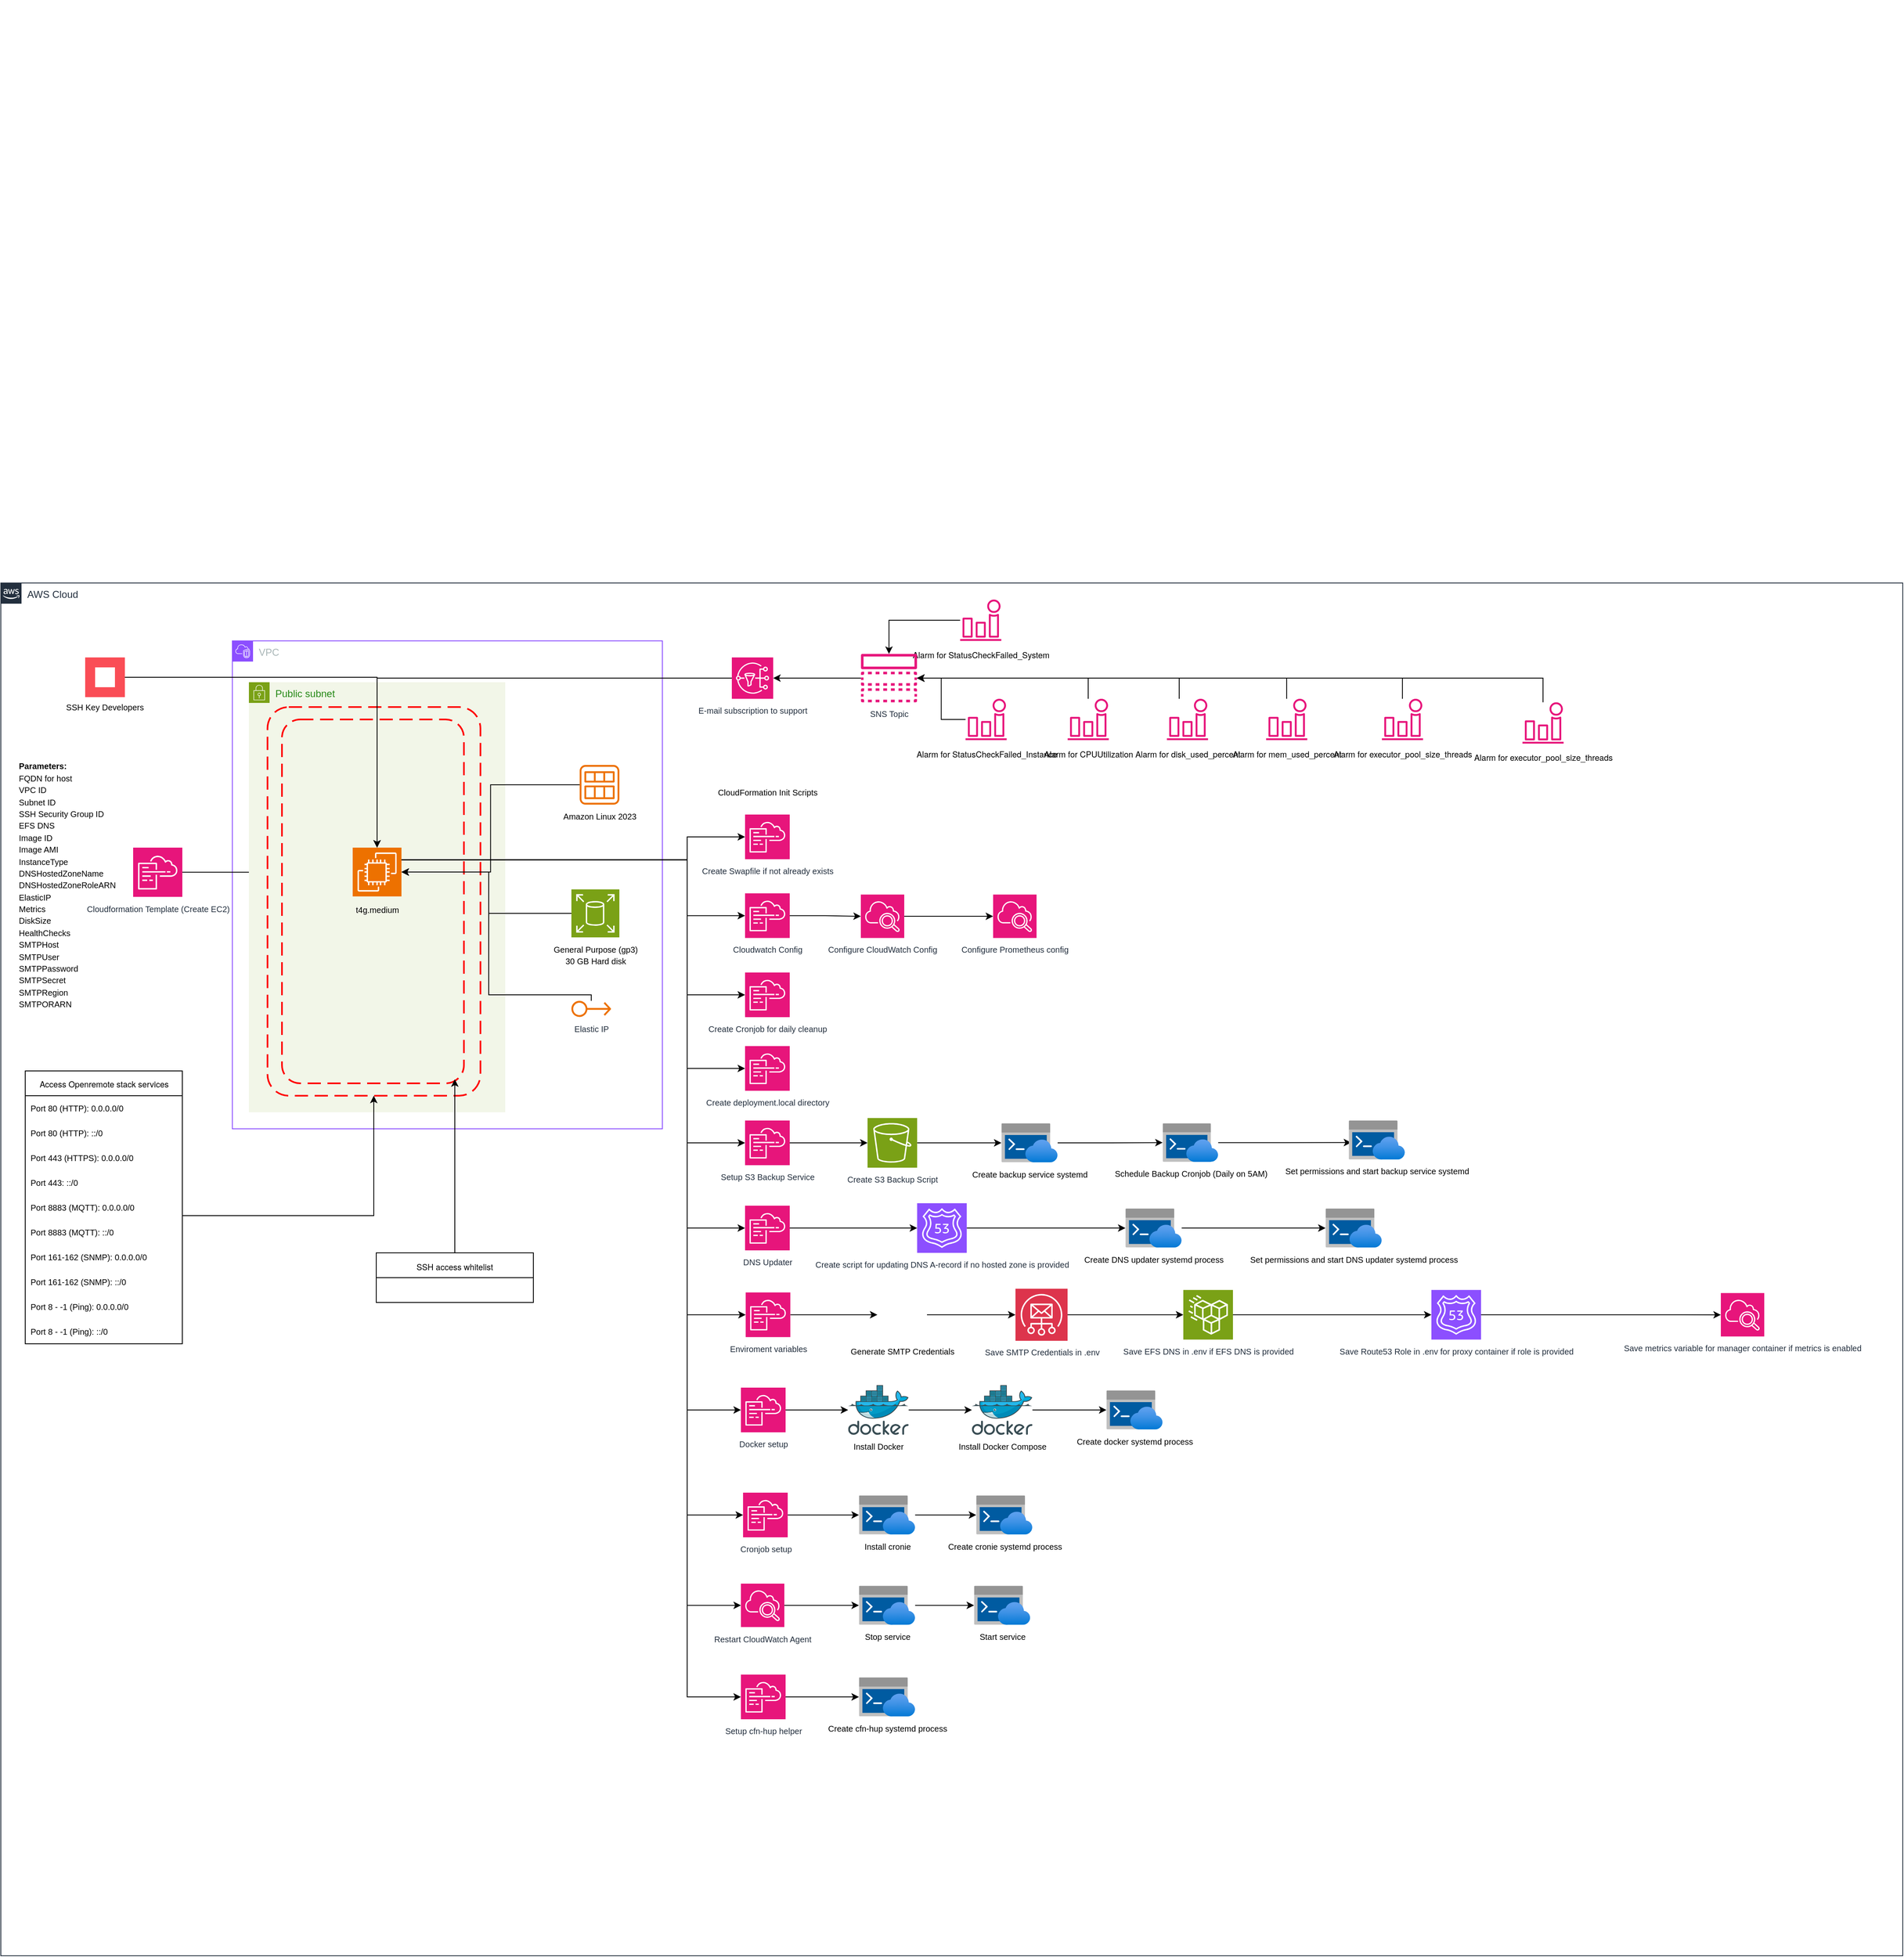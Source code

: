 <mxfile version="26.1.0">
  <diagram name="Page-1" id="uUANynywvxxu3b6Ip_Ak">
    <mxGraphModel dx="2074" dy="-124" grid="1" gridSize="10" guides="1" tooltips="1" connect="1" arrows="1" fold="1" page="1" pageScale="1" pageWidth="1600" pageHeight="1200" math="0" shadow="0">
      <root>
        <mxCell id="0" />
        <mxCell id="1" parent="0" />
        <mxCell id="QiTi8xb_RrgLeZ87Y-Lt-8" value="&amp;nbsp;" style="text;html=1;align=center;verticalAlign=middle;resizable=0;points=[];autosize=1;strokeColor=none;fillColor=none;" parent="1" vertex="1">
          <mxGeometry x="1285" y="1215.5" width="30" height="30" as="geometry" />
        </mxCell>
        <mxCell id="QiTi8xb_RrgLeZ87Y-Lt-21" value="AWS Cloud" style="points=[[0,0],[0.25,0],[0.5,0],[0.75,0],[1,0],[1,0.25],[1,0.5],[1,0.75],[1,1],[0.75,1],[0.5,1],[0.25,1],[0,1],[0,0.75],[0,0.5],[0,0.25]];outlineConnect=0;gradientColor=none;html=1;whiteSpace=wrap;fontSize=12;fontStyle=0;container=1;pointerEvents=0;collapsible=0;recursiveResize=0;shape=mxgraph.aws4.group;grIcon=mxgraph.aws4.group_aws_cloud_alt;strokeColor=#232F3E;fillColor=none;verticalAlign=top;align=left;spacingLeft=30;fontColor=#232F3E;dashed=0;" parent="1" vertex="1">
          <mxGeometry x="240" y="1920" width="2300" height="1660" as="geometry" />
        </mxCell>
        <mxCell id="QiTi8xb_RrgLeZ87Y-Lt-31" value="VPC" style="points=[[0,0],[0.25,0],[0.5,0],[0.75,0],[1,0],[1,0.25],[1,0.5],[1,0.75],[1,1],[0.75,1],[0.5,1],[0.25,1],[0,1],[0,0.75],[0,0.5],[0,0.25]];outlineConnect=0;gradientColor=none;html=1;whiteSpace=wrap;fontSize=12;fontStyle=0;container=0;pointerEvents=0;collapsible=0;recursiveResize=0;shape=mxgraph.aws4.group;grIcon=mxgraph.aws4.group_vpc2;strokeColor=#8C4FFF;fillColor=none;verticalAlign=top;align=left;spacingLeft=30;fontColor=#AAB7B8;dashed=0;" parent="QiTi8xb_RrgLeZ87Y-Lt-21" vertex="1">
          <mxGeometry x="280" y="70" width="520" height="590" as="geometry" />
        </mxCell>
        <mxCell id="QiTi8xb_RrgLeZ87Y-Lt-2" value="&lt;font style=&quot;font-size: 10px;&quot;&gt;Cloudformation Template (Create EC2)&lt;/font&gt;" style="sketch=0;points=[[0,0,0],[0.25,0,0],[0.5,0,0],[0.75,0,0],[1,0,0],[0,1,0],[0.25,1,0],[0.5,1,0],[0.75,1,0],[1,1,0],[0,0.25,0],[0,0.5,0],[0,0.75,0],[1,0.25,0],[1,0.5,0],[1,0.75,0]];points=[[0,0,0],[0.25,0,0],[0.5,0,0],[0.75,0,0],[1,0,0],[0,1,0],[0.25,1,0],[0.5,1,0],[0.75,1,0],[1,1,0],[0,0.25,0],[0,0.5,0],[0,0.75,0],[1,0.25,0],[1,0.5,0],[1,0.75,0]];outlineConnect=0;fontColor=#232F3E;fillColor=#E7157B;strokeColor=#ffffff;dashed=0;verticalLabelPosition=bottom;verticalAlign=top;align=center;html=1;fontSize=12;fontStyle=0;aspect=fixed;shape=mxgraph.aws4.resourceIcon;resIcon=mxgraph.aws4.cloudformation;" parent="QiTi8xb_RrgLeZ87Y-Lt-21" vertex="1">
          <mxGeometry x="160" y="320" width="59.5" height="59.5" as="geometry" />
        </mxCell>
        <mxCell id="QiTi8xb_RrgLeZ87Y-Lt-50" style="edgeStyle=orthogonalEdgeStyle;rounded=0;orthogonalLoop=1;jettySize=auto;html=1;entryX=0;entryY=0.5;entryDx=0;entryDy=0;entryPerimeter=0;" parent="QiTi8xb_RrgLeZ87Y-Lt-21" source="QiTi8xb_RrgLeZ87Y-Lt-2" target="QiTi8xb_RrgLeZ87Y-Lt-24" edge="1">
          <mxGeometry relative="1" as="geometry" />
        </mxCell>
        <mxCell id="QiTi8xb_RrgLeZ87Y-Lt-4" value="&lt;div style=&quot;text-align: left;&quot;&gt;&lt;b style=&quot;background-color: transparent; color: light-dark(rgb(0, 0, 0), rgb(255, 255, 255));&quot;&gt;&lt;font style=&quot;font-size: 10px;&quot;&gt;Parameters:&lt;/font&gt;&lt;/b&gt;&lt;/div&gt;&lt;div style=&quot;text-align: left;&quot;&gt;&lt;font style=&quot;font-size: 10px;&quot;&gt;FQDN for host&lt;/font&gt;&lt;/div&gt;&lt;div style=&quot;text-align: left;&quot;&gt;&lt;font style=&quot;font-size: 10px;&quot;&gt;VPC ID&lt;/font&gt;&lt;/div&gt;&lt;div style=&quot;text-align: left;&quot;&gt;&lt;font style=&quot;font-size: 10px;&quot;&gt;Subnet ID&lt;/font&gt;&lt;/div&gt;&lt;div style=&quot;text-align: left;&quot;&gt;&lt;font style=&quot;font-size: 10px;&quot;&gt;SSH Security Group ID&lt;/font&gt;&lt;/div&gt;&lt;div style=&quot;text-align: left;&quot;&gt;&lt;font style=&quot;font-size: 10px;&quot;&gt;EFS DNS&lt;/font&gt;&lt;/div&gt;&lt;div style=&quot;text-align: left;&quot;&gt;&lt;font style=&quot;font-size: 10px;&quot;&gt;Image ID&lt;/font&gt;&lt;/div&gt;&lt;div style=&quot;text-align: left;&quot;&gt;&lt;font style=&quot;font-size: 10px;&quot;&gt;Image AMI&lt;/font&gt;&lt;/div&gt;&lt;div style=&quot;text-align: left;&quot;&gt;&lt;font style=&quot;font-size: 10px;&quot;&gt;InstanceType&lt;/font&gt;&lt;/div&gt;&lt;div style=&quot;text-align: left;&quot;&gt;&lt;font style=&quot;font-size: 10px;&quot;&gt;DNSHostedZoneName&lt;/font&gt;&lt;/div&gt;&lt;div style=&quot;text-align: left;&quot;&gt;&lt;font style=&quot;font-size: 10px;&quot;&gt;DNSHostedZoneRoleARN&lt;/font&gt;&lt;/div&gt;&lt;div style=&quot;text-align: left;&quot;&gt;&lt;font style=&quot;font-size: 10px;&quot;&gt;ElasticIP&lt;/font&gt;&lt;/div&gt;&lt;div style=&quot;text-align: left;&quot;&gt;&lt;font style=&quot;font-size: 10px;&quot;&gt;Metrics&lt;/font&gt;&lt;/div&gt;&lt;div style=&quot;text-align: left;&quot;&gt;&lt;font style=&quot;font-size: 10px;&quot;&gt;DiskSize&lt;/font&gt;&lt;/div&gt;&lt;div style=&quot;text-align: left;&quot;&gt;&lt;font style=&quot;font-size: 10px;&quot;&gt;HealthChecks&lt;/font&gt;&lt;/div&gt;&lt;div style=&quot;text-align: left;&quot;&gt;&lt;font style=&quot;font-size: 10px;&quot;&gt;SMTPHost&lt;/font&gt;&lt;/div&gt;&lt;div style=&quot;text-align: left;&quot;&gt;&lt;font style=&quot;font-size: 10px;&quot;&gt;SMTPUser&lt;/font&gt;&lt;/div&gt;&lt;div style=&quot;text-align: left;&quot;&gt;&lt;font style=&quot;font-size: 10px;&quot;&gt;SMTPPassword&lt;/font&gt;&lt;/div&gt;&lt;div style=&quot;text-align: left;&quot;&gt;&lt;font style=&quot;font-size: 10px;&quot;&gt;SMTPSecret&lt;/font&gt;&lt;/div&gt;&lt;div style=&quot;text-align: left;&quot;&gt;&lt;font style=&quot;font-size: 10px;&quot;&gt;SMTPRegion&lt;/font&gt;&lt;/div&gt;&lt;div style=&quot;text-align: left;&quot;&gt;&lt;font style=&quot;font-size: 10px;&quot;&gt;SMTPORARN&lt;/font&gt;&lt;/div&gt;" style="text;html=1;align=center;verticalAlign=middle;resizable=0;points=[];autosize=1;strokeColor=none;fillColor=none;" parent="QiTi8xb_RrgLeZ87Y-Lt-21" vertex="1">
          <mxGeometry x="10" y="205" width="140" height="320" as="geometry" />
        </mxCell>
        <mxCell id="QiTi8xb_RrgLeZ87Y-Lt-52" value="&lt;font style=&quot;font-size: 10px;&quot;&gt;Create Swapfile if not already exists&lt;/font&gt;" style="sketch=0;points=[[0,0,0],[0.25,0,0],[0.5,0,0],[0.75,0,0],[1,0,0],[0,1,0],[0.25,1,0],[0.5,1,0],[0.75,1,0],[1,1,0],[0,0.25,0],[0,0.5,0],[0,0.75,0],[1,0.25,0],[1,0.5,0],[1,0.75,0]];points=[[0,0,0],[0.25,0,0],[0.5,0,0],[0.75,0,0],[1,0,0],[0,1,0],[0.25,1,0],[0.5,1,0],[0.75,1,0],[1,1,0],[0,0.25,0],[0,0.5,0],[0,0.75,0],[1,0.25,0],[1,0.5,0],[1,0.75,0]];outlineConnect=0;fontColor=#232F3E;fillColor=#E7157B;strokeColor=#ffffff;dashed=0;verticalLabelPosition=bottom;verticalAlign=top;align=center;html=1;fontSize=12;fontStyle=0;aspect=fixed;shape=mxgraph.aws4.resourceIcon;resIcon=mxgraph.aws4.cloudformation;" parent="QiTi8xb_RrgLeZ87Y-Lt-21" vertex="1">
          <mxGeometry x="900" y="280" width="54" height="54" as="geometry" />
        </mxCell>
        <mxCell id="QiTi8xb_RrgLeZ87Y-Lt-32" value="Public subnet" style="points=[[0,0],[0.25,0],[0.5,0],[0.75,0],[1,0],[1,0.25],[1,0.5],[1,0.75],[1,1],[0.75,1],[0.5,1],[0.25,1],[0,1],[0,0.75],[0,0.5],[0,0.25]];outlineConnect=0;gradientColor=none;html=1;whiteSpace=wrap;fontSize=12;fontStyle=0;container=1;pointerEvents=0;collapsible=0;recursiveResize=0;shape=mxgraph.aws4.group;grIcon=mxgraph.aws4.group_security_group;grStroke=0;strokeColor=#7AA116;fillColor=#F2F6E8;verticalAlign=top;align=left;spacingLeft=30;fontColor=#248814;dashed=0;" parent="QiTi8xb_RrgLeZ87Y-Lt-21" vertex="1">
          <mxGeometry x="300" y="120" width="310" height="520" as="geometry" />
        </mxCell>
        <mxCell id="QiTi8xb_RrgLeZ87Y-Lt-33" value="" style="rounded=1;arcSize=10;dashed=1;strokeColor=#ff0000;fillColor=none;gradientColor=none;dashPattern=8 4;strokeWidth=2;" parent="QiTi8xb_RrgLeZ87Y-Lt-32" vertex="1">
          <mxGeometry x="22.5" y="30" width="257.5" height="470" as="geometry" />
        </mxCell>
        <mxCell id="QiTi8xb_RrgLeZ87Y-Lt-24" value="" style="sketch=0;points=[[0,0,0],[0.25,0,0],[0.5,0,0],[0.75,0,0],[1,0,0],[0,1,0],[0.25,1,0],[0.5,1,0],[0.75,1,0],[1,1,0],[0,0.25,0],[0,0.5,0],[0,0.75,0],[1,0.25,0],[1,0.5,0],[1,0.75,0]];outlineConnect=0;fontColor=#232F3E;fillColor=#ED7100;strokeColor=#ffffff;dashed=0;verticalLabelPosition=bottom;verticalAlign=top;align=center;html=1;fontSize=12;fontStyle=0;aspect=fixed;shape=mxgraph.aws4.resourceIcon;resIcon=mxgraph.aws4.ec2;" parent="QiTi8xb_RrgLeZ87Y-Lt-32" vertex="1">
          <mxGeometry x="125.5" y="200" width="59" height="59" as="geometry" />
        </mxCell>
        <mxCell id="QiTi8xb_RrgLeZ87Y-Lt-45" value="&lt;font style=&quot;font-size: 10px;&quot;&gt;t4g.medium&lt;/font&gt;" style="text;html=1;align=center;verticalAlign=middle;resizable=0;points=[];autosize=1;strokeColor=none;fillColor=none;" parent="QiTi8xb_RrgLeZ87Y-Lt-32" vertex="1">
          <mxGeometry x="115" y="260" width="80" height="30" as="geometry" />
        </mxCell>
        <mxCell id="QiTi8xb_RrgLeZ87Y-Lt-51" value="" style="rounded=1;arcSize=10;dashed=1;strokeColor=#ff0000;fillColor=none;gradientColor=none;dashPattern=8 4;strokeWidth=2;" parent="QiTi8xb_RrgLeZ87Y-Lt-32" vertex="1">
          <mxGeometry x="40" y="45" width="220" height="440" as="geometry" />
        </mxCell>
        <mxCell id="QiTi8xb_RrgLeZ87Y-Lt-35" value="&lt;span style=&quot;color: rgb(0, 0, 0); font-size: 10px;&quot;&gt;Amazon Linux 2023&lt;/span&gt;" style="sketch=0;outlineConnect=0;fontColor=#232F3E;gradientColor=none;fillColor=#ED7100;strokeColor=none;dashed=0;verticalLabelPosition=bottom;verticalAlign=top;align=center;html=1;fontSize=12;fontStyle=0;aspect=fixed;pointerEvents=1;shape=mxgraph.aws4.ami;" parent="QiTi8xb_RrgLeZ87Y-Lt-21" vertex="1">
          <mxGeometry x="700" y="220" width="48" height="48" as="geometry" />
        </mxCell>
        <mxCell id="QiTi8xb_RrgLeZ87Y-Lt-36" style="edgeStyle=orthogonalEdgeStyle;rounded=0;orthogonalLoop=1;jettySize=auto;html=1;entryX=1;entryY=0.5;entryDx=0;entryDy=0;entryPerimeter=0;" parent="QiTi8xb_RrgLeZ87Y-Lt-21" source="QiTi8xb_RrgLeZ87Y-Lt-35" target="QiTi8xb_RrgLeZ87Y-Lt-24" edge="1">
          <mxGeometry relative="1" as="geometry" />
        </mxCell>
        <mxCell id="QiTi8xb_RrgLeZ87Y-Lt-68" style="edgeStyle=orthogonalEdgeStyle;rounded=0;orthogonalLoop=1;jettySize=auto;html=1;entryX=0;entryY=0.5;entryDx=0;entryDy=0;entryPerimeter=0;exitX=1;exitY=0.25;exitDx=0;exitDy=0;exitPerimeter=0;" parent="QiTi8xb_RrgLeZ87Y-Lt-21" source="QiTi8xb_RrgLeZ87Y-Lt-24" target="QiTi8xb_RrgLeZ87Y-Lt-52" edge="1">
          <mxGeometry relative="1" as="geometry">
            <mxPoint x="520" y="335" as="sourcePoint" />
            <Array as="points">
              <mxPoint x="830" y="335" />
              <mxPoint x="830" y="307" />
            </Array>
          </mxGeometry>
        </mxCell>
        <mxCell id="QiTi8xb_RrgLeZ87Y-Lt-72" style="edgeStyle=orthogonalEdgeStyle;rounded=0;orthogonalLoop=1;jettySize=auto;html=1;" parent="QiTi8xb_RrgLeZ87Y-Lt-21" source="QiTi8xb_RrgLeZ87Y-Lt-69" target="QiTi8xb_RrgLeZ87Y-Lt-71" edge="1">
          <mxGeometry relative="1" as="geometry" />
        </mxCell>
        <mxCell id="QiTi8xb_RrgLeZ87Y-Lt-69" value="&lt;font style=&quot;font-size: 10px;&quot;&gt;Cloudwatch Config&lt;/font&gt;" style="sketch=0;points=[[0,0,0],[0.25,0,0],[0.5,0,0],[0.75,0,0],[1,0,0],[0,1,0],[0.25,1,0],[0.5,1,0],[0.75,1,0],[1,1,0],[0,0.25,0],[0,0.5,0],[0,0.75,0],[1,0.25,0],[1,0.5,0],[1,0.75,0]];points=[[0,0,0],[0.25,0,0],[0.5,0,0],[0.75,0,0],[1,0,0],[0,1,0],[0.25,1,0],[0.5,1,0],[0.75,1,0],[1,1,0],[0,0.25,0],[0,0.5,0],[0,0.75,0],[1,0.25,0],[1,0.5,0],[1,0.75,0]];outlineConnect=0;fontColor=#232F3E;fillColor=#E7157B;strokeColor=#ffffff;dashed=0;verticalLabelPosition=bottom;verticalAlign=top;align=center;html=1;fontSize=12;fontStyle=0;aspect=fixed;shape=mxgraph.aws4.resourceIcon;resIcon=mxgraph.aws4.cloudformation;" parent="QiTi8xb_RrgLeZ87Y-Lt-21" vertex="1">
          <mxGeometry x="900" y="375.25" width="54" height="54" as="geometry" />
        </mxCell>
        <mxCell id="QiTi8xb_RrgLeZ87Y-Lt-84" style="edgeStyle=orthogonalEdgeStyle;rounded=0;orthogonalLoop=1;jettySize=auto;html=1;" parent="QiTi8xb_RrgLeZ87Y-Lt-21" source="QiTi8xb_RrgLeZ87Y-Lt-71" target="QiTi8xb_RrgLeZ87Y-Lt-83" edge="1">
          <mxGeometry relative="1" as="geometry" />
        </mxCell>
        <mxCell id="QiTi8xb_RrgLeZ87Y-Lt-71" value="&lt;span style=&quot;font-size: 10px;&quot;&gt;Configure CloudWatch Config&lt;/span&gt;" style="sketch=0;points=[[0,0,0],[0.25,0,0],[0.5,0,0],[0.75,0,0],[1,0,0],[0,1,0],[0.25,1,0],[0.5,1,0],[0.75,1,0],[1,1,0],[0,0.25,0],[0,0.5,0],[0,0.75,0],[1,0.25,0],[1,0.5,0],[1,0.75,0]];points=[[0,0,0],[0.25,0,0],[0.5,0,0],[0.75,0,0],[1,0,0],[0,1,0],[0.25,1,0],[0.5,1,0],[0.75,1,0],[1,1,0],[0,0.25,0],[0,0.5,0],[0,0.75,0],[1,0.25,0],[1,0.5,0],[1,0.75,0]];outlineConnect=0;fontColor=#232F3E;fillColor=#E7157B;strokeColor=#ffffff;dashed=0;verticalLabelPosition=bottom;verticalAlign=top;align=center;html=1;fontSize=12;fontStyle=0;aspect=fixed;shape=mxgraph.aws4.resourceIcon;resIcon=mxgraph.aws4.cloudwatch_2;" parent="QiTi8xb_RrgLeZ87Y-Lt-21" vertex="1">
          <mxGeometry x="1040" y="376.75" width="52.5" height="52.5" as="geometry" />
        </mxCell>
        <mxCell id="QiTi8xb_RrgLeZ87Y-Lt-73" value="&lt;font style=&quot;font-size: 10px;&quot;&gt;Create Cronjob for daily cleanup&lt;/font&gt;" style="sketch=0;points=[[0,0,0],[0.25,0,0],[0.5,0,0],[0.75,0,0],[1,0,0],[0,1,0],[0.25,1,0],[0.5,1,0],[0.75,1,0],[1,1,0],[0,0.25,0],[0,0.5,0],[0,0.75,0],[1,0.25,0],[1,0.5,0],[1,0.75,0]];points=[[0,0,0],[0.25,0,0],[0.5,0,0],[0.75,0,0],[1,0,0],[0,1,0],[0.25,1,0],[0.5,1,0],[0.75,1,0],[1,1,0],[0,0.25,0],[0,0.5,0],[0,0.75,0],[1,0.25,0],[1,0.5,0],[1,0.75,0]];outlineConnect=0;fontColor=#232F3E;fillColor=#E7157B;strokeColor=#ffffff;dashed=0;verticalLabelPosition=bottom;verticalAlign=top;align=center;html=1;fontSize=12;fontStyle=0;aspect=fixed;shape=mxgraph.aws4.resourceIcon;resIcon=mxgraph.aws4.cloudformation;" parent="QiTi8xb_RrgLeZ87Y-Lt-21" vertex="1">
          <mxGeometry x="900" y="471" width="54" height="54" as="geometry" />
        </mxCell>
        <mxCell id="QiTi8xb_RrgLeZ87Y-Lt-74" value="&lt;font style=&quot;font-size: 10px;&quot;&gt;Create deployment.local directory&lt;/font&gt;" style="sketch=0;points=[[0,0,0],[0.25,0,0],[0.5,0,0],[0.75,0,0],[1,0,0],[0,1,0],[0.25,1,0],[0.5,1,0],[0.75,1,0],[1,1,0],[0,0.25,0],[0,0.5,0],[0,0.75,0],[1,0.25,0],[1,0.5,0],[1,0.75,0]];points=[[0,0,0],[0.25,0,0],[0.5,0,0],[0.75,0,0],[1,0,0],[0,1,0],[0.25,1,0],[0.5,1,0],[0.75,1,0],[1,1,0],[0,0.25,0],[0,0.5,0],[0,0.75,0],[1,0.25,0],[1,0.5,0],[1,0.75,0]];outlineConnect=0;fontColor=#232F3E;fillColor=#E7157B;strokeColor=#ffffff;dashed=0;verticalLabelPosition=bottom;verticalAlign=top;align=center;html=1;fontSize=12;fontStyle=0;aspect=fixed;shape=mxgraph.aws4.resourceIcon;resIcon=mxgraph.aws4.cloudformation;" parent="QiTi8xb_RrgLeZ87Y-Lt-21" vertex="1">
          <mxGeometry x="900" y="560" width="54" height="54" as="geometry" />
        </mxCell>
        <mxCell id="QiTi8xb_RrgLeZ87Y-Lt-75" value="&lt;span style=&quot;font-size: 10px;&quot;&gt;Setup S3 Backup Service&lt;/span&gt;" style="sketch=0;points=[[0,0,0],[0.25,0,0],[0.5,0,0],[0.75,0,0],[1,0,0],[0,1,0],[0.25,1,0],[0.5,1,0],[0.75,1,0],[1,1,0],[0,0.25,0],[0,0.5,0],[0,0.75,0],[1,0.25,0],[1,0.5,0],[1,0.75,0]];points=[[0,0,0],[0.25,0,0],[0.5,0,0],[0.75,0,0],[1,0,0],[0,1,0],[0.25,1,0],[0.5,1,0],[0.75,1,0],[1,1,0],[0,0.25,0],[0,0.5,0],[0,0.75,0],[1,0.25,0],[1,0.5,0],[1,0.75,0]];outlineConnect=0;fontColor=#232F3E;fillColor=#E7157B;strokeColor=#ffffff;dashed=0;verticalLabelPosition=bottom;verticalAlign=top;align=center;html=1;fontSize=12;fontStyle=0;aspect=fixed;shape=mxgraph.aws4.resourceIcon;resIcon=mxgraph.aws4.cloudformation;" parent="QiTi8xb_RrgLeZ87Y-Lt-21" vertex="1">
          <mxGeometry x="900" y="650" width="54" height="54" as="geometry" />
        </mxCell>
        <mxCell id="QiTi8xb_RrgLeZ87Y-Lt-86" style="edgeStyle=orthogonalEdgeStyle;rounded=0;orthogonalLoop=1;jettySize=auto;html=1;" parent="QiTi8xb_RrgLeZ87Y-Lt-21" source="QiTi8xb_RrgLeZ87Y-Lt-76" target="QiTi8xb_RrgLeZ87Y-Lt-85" edge="1">
          <mxGeometry relative="1" as="geometry" />
        </mxCell>
        <mxCell id="QiTi8xb_RrgLeZ87Y-Lt-76" value="&lt;font style=&quot;font-size: 10px;&quot;&gt;Create S3 Backup Script&lt;/font&gt;" style="sketch=0;points=[[0,0,0],[0.25,0,0],[0.5,0,0],[0.75,0,0],[1,0,0],[0,1,0],[0.25,1,0],[0.5,1,0],[0.75,1,0],[1,1,0],[0,0.25,0],[0,0.5,0],[0,0.75,0],[1,0.25,0],[1,0.5,0],[1,0.75,0]];outlineConnect=0;fontColor=#232F3E;fillColor=#7AA116;strokeColor=#ffffff;dashed=0;verticalLabelPosition=bottom;verticalAlign=top;align=center;html=1;fontSize=12;fontStyle=0;aspect=fixed;shape=mxgraph.aws4.resourceIcon;resIcon=mxgraph.aws4.s3;" parent="QiTi8xb_RrgLeZ87Y-Lt-21" vertex="1">
          <mxGeometry x="1048.1" y="647" width="60" height="60" as="geometry" />
        </mxCell>
        <mxCell id="QiTi8xb_RrgLeZ87Y-Lt-77" style="edgeStyle=orthogonalEdgeStyle;rounded=0;orthogonalLoop=1;jettySize=auto;html=1;entryX=0;entryY=0.5;entryDx=0;entryDy=0;entryPerimeter=0;" parent="QiTi8xb_RrgLeZ87Y-Lt-21" source="QiTi8xb_RrgLeZ87Y-Lt-75" target="QiTi8xb_RrgLeZ87Y-Lt-76" edge="1">
          <mxGeometry relative="1" as="geometry" />
        </mxCell>
        <mxCell id="QiTi8xb_RrgLeZ87Y-Lt-78" value="&lt;font style=&quot;font-size: 10px;&quot;&gt;CloudFormation Init Scripts&lt;/font&gt;" style="text;html=1;align=center;verticalAlign=middle;resizable=0;points=[];autosize=1;strokeColor=none;fillColor=none;" parent="QiTi8xb_RrgLeZ87Y-Lt-21" vertex="1">
          <mxGeometry x="857" y="238" width="140" height="30" as="geometry" />
        </mxCell>
        <mxCell id="QiTi8xb_RrgLeZ87Y-Lt-82" style="edgeStyle=orthogonalEdgeStyle;rounded=0;orthogonalLoop=1;jettySize=auto;html=1;" parent="QiTi8xb_RrgLeZ87Y-Lt-21" source="QiTi8xb_RrgLeZ87Y-Lt-79" target="QiTi8xb_RrgLeZ87Y-Lt-80" edge="1">
          <mxGeometry relative="1" as="geometry" />
        </mxCell>
        <mxCell id="QiTi8xb_RrgLeZ87Y-Lt-79" value="&lt;span style=&quot;font-size: 10px;&quot;&gt;DNS Updater&lt;/span&gt;" style="sketch=0;points=[[0,0,0],[0.25,0,0],[0.5,0,0],[0.75,0,0],[1,0,0],[0,1,0],[0.25,1,0],[0.5,1,0],[0.75,1,0],[1,1,0],[0,0.25,0],[0,0.5,0],[0,0.75,0],[1,0.25,0],[1,0.5,0],[1,0.75,0]];points=[[0,0,0],[0.25,0,0],[0.5,0,0],[0.75,0,0],[1,0,0],[0,1,0],[0.25,1,0],[0.5,1,0],[0.75,1,0],[1,1,0],[0,0.25,0],[0,0.5,0],[0,0.75,0],[1,0.25,0],[1,0.5,0],[1,0.75,0]];outlineConnect=0;fontColor=#232F3E;fillColor=#E7157B;strokeColor=#ffffff;dashed=0;verticalLabelPosition=bottom;verticalAlign=top;align=center;html=1;fontSize=12;fontStyle=0;aspect=fixed;shape=mxgraph.aws4.resourceIcon;resIcon=mxgraph.aws4.cloudformation;" parent="QiTi8xb_RrgLeZ87Y-Lt-21" vertex="1">
          <mxGeometry x="900" y="753" width="54" height="54" as="geometry" />
        </mxCell>
        <mxCell id="QiTi8xb_RrgLeZ87Y-Lt-90" value="" style="edgeStyle=orthogonalEdgeStyle;rounded=0;orthogonalLoop=1;jettySize=auto;html=1;" parent="QiTi8xb_RrgLeZ87Y-Lt-21" source="QiTi8xb_RrgLeZ87Y-Lt-80" target="QiTi8xb_RrgLeZ87Y-Lt-89" edge="1">
          <mxGeometry relative="1" as="geometry" />
        </mxCell>
        <mxCell id="QiTi8xb_RrgLeZ87Y-Lt-80" value="&lt;font style=&quot;font-size: 10px;&quot;&gt;Create script for updating DNS A-record if no hosted zone is provided&lt;/font&gt;" style="sketch=0;points=[[0,0,0],[0.25,0,0],[0.5,0,0],[0.75,0,0],[1,0,0],[0,1,0],[0.25,1,0],[0.5,1,0],[0.75,1,0],[1,1,0],[0,0.25,0],[0,0.5,0],[0,0.75,0],[1,0.25,0],[1,0.5,0],[1,0.75,0]];outlineConnect=0;fontColor=#232F3E;fillColor=#8C4FFF;strokeColor=#ffffff;dashed=0;verticalLabelPosition=bottom;verticalAlign=top;align=center;html=1;fontSize=12;fontStyle=0;aspect=fixed;shape=mxgraph.aws4.resourceIcon;resIcon=mxgraph.aws4.route_53;" parent="QiTi8xb_RrgLeZ87Y-Lt-21" vertex="1">
          <mxGeometry x="1108.1" y="750" width="60" height="60" as="geometry" />
        </mxCell>
        <mxCell id="QiTi8xb_RrgLeZ87Y-Lt-83" value="&lt;span style=&quot;font-size: 10px;&quot;&gt;Configure Prometheus config&lt;/span&gt;" style="sketch=0;points=[[0,0,0],[0.25,0,0],[0.5,0,0],[0.75,0,0],[1,0,0],[0,1,0],[0.25,1,0],[0.5,1,0],[0.75,1,0],[1,1,0],[0,0.25,0],[0,0.5,0],[0,0.75,0],[1,0.25,0],[1,0.5,0],[1,0.75,0]];points=[[0,0,0],[0.25,0,0],[0.5,0,0],[0.75,0,0],[1,0,0],[0,1,0],[0.25,1,0],[0.5,1,0],[0.75,1,0],[1,1,0],[0,0.25,0],[0,0.5,0],[0,0.75,0],[1,0.25,0],[1,0.5,0],[1,0.75,0]];outlineConnect=0;fontColor=#232F3E;fillColor=#E7157B;strokeColor=#ffffff;dashed=0;verticalLabelPosition=bottom;verticalAlign=top;align=center;html=1;fontSize=12;fontStyle=0;aspect=fixed;shape=mxgraph.aws4.resourceIcon;resIcon=mxgraph.aws4.cloudwatch_2;" parent="QiTi8xb_RrgLeZ87Y-Lt-21" vertex="1">
          <mxGeometry x="1200" y="376.75" width="52.5" height="52.5" as="geometry" />
        </mxCell>
        <mxCell id="k49dQEgFSicX2dteUIUj-5" style="edgeStyle=orthogonalEdgeStyle;rounded=0;orthogonalLoop=1;jettySize=auto;html=1;" edge="1" parent="QiTi8xb_RrgLeZ87Y-Lt-21" source="QiTi8xb_RrgLeZ87Y-Lt-85" target="QiTi8xb_RrgLeZ87Y-Lt-87">
          <mxGeometry relative="1" as="geometry">
            <mxPoint x="1320" y="677" as="targetPoint" />
          </mxGeometry>
        </mxCell>
        <mxCell id="QiTi8xb_RrgLeZ87Y-Lt-85" value="&lt;font style=&quot;font-size: 10px;&quot;&gt;Create backup service systemd&lt;/font&gt;" style="image;aspect=fixed;html=1;points=[];align=center;fontSize=12;image=img/lib/azure2/other/Azure_Cloud_Shell.svg;" parent="QiTi8xb_RrgLeZ87Y-Lt-21" vertex="1">
          <mxGeometry x="1210" y="653.4" width="68" height="47.2" as="geometry" />
        </mxCell>
        <mxCell id="QiTi8xb_RrgLeZ87Y-Lt-87" value="&lt;font style=&quot;font-size: 10px;&quot;&gt;Schedule Backup Cronjob (Daily on 5AM)&lt;/font&gt;" style="image;aspect=fixed;html=1;points=[];align=center;fontSize=12;image=img/lib/azure2/other/Azure_Cloud_Shell.svg;" parent="QiTi8xb_RrgLeZ87Y-Lt-21" vertex="1">
          <mxGeometry x="1405" y="653.4" width="67.14" height="46.6" as="geometry" />
        </mxCell>
        <mxCell id="k49dQEgFSicX2dteUIUj-29" style="edgeStyle=orthogonalEdgeStyle;rounded=0;orthogonalLoop=1;jettySize=auto;html=1;" edge="1" parent="QiTi8xb_RrgLeZ87Y-Lt-21" source="QiTi8xb_RrgLeZ87Y-Lt-89" target="k49dQEgFSicX2dteUIUj-44">
          <mxGeometry relative="1" as="geometry">
            <mxPoint x="1580" y="780" as="targetPoint" />
          </mxGeometry>
        </mxCell>
        <mxCell id="QiTi8xb_RrgLeZ87Y-Lt-89" value="&lt;font style=&quot;font-size: 10px;&quot;&gt;Create DNS updater systemd process&lt;/font&gt;" style="image;aspect=fixed;html=1;points=[];align=center;fontSize=12;image=img/lib/azure2/other/Azure_Cloud_Shell.svg;" parent="QiTi8xb_RrgLeZ87Y-Lt-21" vertex="1">
          <mxGeometry x="1360" y="756.4" width="68" height="47.2" as="geometry" />
        </mxCell>
        <mxCell id="QiTi8xb_RrgLeZ87Y-Lt-93" value="" style="edgeStyle=orthogonalEdgeStyle;rounded=0;orthogonalLoop=1;jettySize=auto;html=1;" parent="QiTi8xb_RrgLeZ87Y-Lt-21" source="QiTi8xb_RrgLeZ87Y-Lt-91" target="QiTi8xb_RrgLeZ87Y-Lt-92" edge="1">
          <mxGeometry relative="1" as="geometry" />
        </mxCell>
        <mxCell id="QiTi8xb_RrgLeZ87Y-Lt-91" value="&lt;span style=&quot;font-size: 10px;&quot;&gt;Enviroment variables&lt;/span&gt;" style="sketch=0;points=[[0,0,0],[0.25,0,0],[0.5,0,0],[0.75,0,0],[1,0,0],[0,1,0],[0.25,1,0],[0.5,1,0],[0.75,1,0],[1,1,0],[0,0.25,0],[0,0.5,0],[0,0.75,0],[1,0.25,0],[1,0.5,0],[1,0.75,0]];points=[[0,0,0],[0.25,0,0],[0.5,0,0],[0.75,0,0],[1,0,0],[0,1,0],[0.25,1,0],[0.5,1,0],[0.75,1,0],[1,1,0],[0,0.25,0],[0,0.5,0],[0,0.75,0],[1,0.25,0],[1,0.5,0],[1,0.75,0]];outlineConnect=0;fontColor=#232F3E;fillColor=#E7157B;strokeColor=#ffffff;dashed=0;verticalLabelPosition=bottom;verticalAlign=top;align=center;html=1;fontSize=12;fontStyle=0;aspect=fixed;shape=mxgraph.aws4.resourceIcon;resIcon=mxgraph.aws4.cloudformation;" parent="QiTi8xb_RrgLeZ87Y-Lt-21" vertex="1">
          <mxGeometry x="900.75" y="857.9" width="54" height="54" as="geometry" />
        </mxCell>
        <mxCell id="QiTi8xb_RrgLeZ87Y-Lt-95" value="" style="edgeStyle=orthogonalEdgeStyle;rounded=0;orthogonalLoop=1;jettySize=auto;html=1;" parent="QiTi8xb_RrgLeZ87Y-Lt-21" source="QiTi8xb_RrgLeZ87Y-Lt-92" target="QiTi8xb_RrgLeZ87Y-Lt-102" edge="1">
          <mxGeometry relative="1" as="geometry">
            <mxPoint x="1078.75" y="936.4" as="targetPoint" />
          </mxGeometry>
        </mxCell>
        <mxCell id="QiTi8xb_RrgLeZ87Y-Lt-92" value="&lt;font style=&quot;font-size: 10px;&quot;&gt;Generate SMTP Credentials&lt;/font&gt;" style="shape=image;html=1;verticalAlign=top;verticalLabelPosition=bottom;labelBackgroundColor=#ffffff;imageAspect=0;aspect=fixed;image=https://cdn0.iconfinder.com/data/icons/long-shadow-web-icons/512/python-128.png" parent="QiTi8xb_RrgLeZ87Y-Lt-21" vertex="1">
          <mxGeometry x="1060" y="854.9" width="60" height="60" as="geometry" />
        </mxCell>
        <mxCell id="QiTi8xb_RrgLeZ87Y-Lt-98" value="&lt;font style=&quot;color: rgb(0, 0, 0); font-size: 10px;&quot;&gt;General Purpose (gp3)&lt;/font&gt;&lt;div style=&quot;color: rgb(0, 0, 0);&quot;&gt;&lt;font style=&quot;font-size: 10px;&quot;&gt;30 GB Hard disk&lt;/font&gt;&lt;/div&gt;" style="sketch=0;points=[[0,0,0],[0.25,0,0],[0.5,0,0],[0.75,0,0],[1,0,0],[0,1,0],[0.25,1,0],[0.5,1,0],[0.75,1,0],[1,1,0],[0,0.25,0],[0,0.5,0],[0,0.75,0],[1,0.25,0],[1,0.5,0],[1,0.75,0]];outlineConnect=0;fontColor=#232F3E;fillColor=#7AA116;strokeColor=#ffffff;dashed=0;verticalLabelPosition=bottom;verticalAlign=top;align=center;html=1;fontSize=12;fontStyle=0;aspect=fixed;shape=mxgraph.aws4.resourceIcon;resIcon=mxgraph.aws4.elastic_block_store;" parent="QiTi8xb_RrgLeZ87Y-Lt-21" vertex="1">
          <mxGeometry x="690" y="370.5" width="58" height="58" as="geometry" />
        </mxCell>
        <mxCell id="QiTi8xb_RrgLeZ87Y-Lt-107" value="" style="edgeStyle=orthogonalEdgeStyle;rounded=0;orthogonalLoop=1;jettySize=auto;html=1;" parent="QiTi8xb_RrgLeZ87Y-Lt-21" source="QiTi8xb_RrgLeZ87Y-Lt-101" target="QiTi8xb_RrgLeZ87Y-Lt-106" edge="1">
          <mxGeometry relative="1" as="geometry" />
        </mxCell>
        <mxCell id="QiTi8xb_RrgLeZ87Y-Lt-101" value="&lt;font style=&quot;font-size: 10px;&quot;&gt;Save EFS DNS in .env if EFS DNS is provided&lt;/font&gt;" style="sketch=0;points=[[0,0,0],[0.25,0,0],[0.5,0,0],[0.75,0,0],[1,0,0],[0,1,0],[0.25,1,0],[0.5,1,0],[0.75,1,0],[1,1,0],[0,0.25,0],[0,0.5,0],[0,0.75,0],[1,0.25,0],[1,0.5,0],[1,0.75,0]];outlineConnect=0;fontColor=#232F3E;fillColor=#7AA116;strokeColor=#ffffff;dashed=0;verticalLabelPosition=bottom;verticalAlign=top;align=center;html=1;fontSize=12;fontStyle=0;aspect=fixed;shape=mxgraph.aws4.resourceIcon;resIcon=mxgraph.aws4.efs_standard;" parent="QiTi8xb_RrgLeZ87Y-Lt-21" vertex="1">
          <mxGeometry x="1430" y="854.9" width="60" height="60" as="geometry" />
        </mxCell>
        <mxCell id="QiTi8xb_RrgLeZ87Y-Lt-105" value="" style="edgeStyle=orthogonalEdgeStyle;rounded=0;orthogonalLoop=1;jettySize=auto;html=1;" parent="QiTi8xb_RrgLeZ87Y-Lt-21" source="QiTi8xb_RrgLeZ87Y-Lt-102" target="QiTi8xb_RrgLeZ87Y-Lt-101" edge="1">
          <mxGeometry relative="1" as="geometry" />
        </mxCell>
        <mxCell id="QiTi8xb_RrgLeZ87Y-Lt-102" value="&lt;font style=&quot;font-size: 10px;&quot;&gt;Save SMTP Credentials in .env&lt;/font&gt;" style="sketch=0;points=[[0,0,0],[0.25,0,0],[0.5,0,0],[0.75,0,0],[1,0,0],[0,1,0],[0.25,1,0],[0.5,1,0],[0.75,1,0],[1,1,0],[0,0.25,0],[0,0.5,0],[0,0.75,0],[1,0.25,0],[1,0.5,0],[1,0.75,0]];outlineConnect=0;fontColor=#232F3E;fillColor=#DD344C;strokeColor=#ffffff;dashed=0;verticalLabelPosition=bottom;verticalAlign=top;align=center;html=1;fontSize=12;fontStyle=0;aspect=fixed;shape=mxgraph.aws4.resourceIcon;resIcon=mxgraph.aws4.simple_email_service;" parent="QiTi8xb_RrgLeZ87Y-Lt-21" vertex="1">
          <mxGeometry x="1227" y="853.4" width="63" height="63" as="geometry" />
        </mxCell>
        <mxCell id="QiTi8xb_RrgLeZ87Y-Lt-109" value="" style="edgeStyle=orthogonalEdgeStyle;rounded=0;orthogonalLoop=1;jettySize=auto;html=1;" parent="QiTi8xb_RrgLeZ87Y-Lt-21" source="QiTi8xb_RrgLeZ87Y-Lt-106" target="QiTi8xb_RrgLeZ87Y-Lt-108" edge="1">
          <mxGeometry relative="1" as="geometry" />
        </mxCell>
        <mxCell id="QiTi8xb_RrgLeZ87Y-Lt-106" value="&lt;font style=&quot;font-size: 10px;&quot;&gt;Save Route53 Role in .env for proxy container if role is provided&lt;/font&gt;" style="sketch=0;points=[[0,0,0],[0.25,0,0],[0.5,0,0],[0.75,0,0],[1,0,0],[0,1,0],[0.25,1,0],[0.5,1,0],[0.75,1,0],[1,1,0],[0,0.25,0],[0,0.5,0],[0,0.75,0],[1,0.25,0],[1,0.5,0],[1,0.75,0]];outlineConnect=0;fontColor=#232F3E;fillColor=#8C4FFF;strokeColor=#ffffff;dashed=0;verticalLabelPosition=bottom;verticalAlign=top;align=center;html=1;fontSize=12;fontStyle=0;aspect=fixed;shape=mxgraph.aws4.resourceIcon;resIcon=mxgraph.aws4.route_53;" parent="QiTi8xb_RrgLeZ87Y-Lt-21" vertex="1">
          <mxGeometry x="1730" y="854.9" width="60" height="60" as="geometry" />
        </mxCell>
        <mxCell id="QiTi8xb_RrgLeZ87Y-Lt-55" value="&lt;span style=&quot;font-family: &amp;quot;Helvetica Neue&amp;quot;; text-align: start;&quot;&gt;&lt;font style=&quot;font-size: 10px;&quot;&gt;Access Openre&lt;/font&gt;&lt;/span&gt;&lt;span style=&quot;color: light-dark(rgb(0, 0, 0), rgb(255, 255, 255)); background-color: transparent; font-size: 10px; font-family: &amp;quot;Helvetica Neue&amp;quot;; text-align: start;&quot;&gt;mote stack services&lt;/span&gt;" style="swimlane;fontStyle=0;childLayout=stackLayout;horizontal=1;startSize=30;horizontalStack=0;resizeParent=1;resizeParentMax=0;resizeLast=0;collapsible=1;marginBottom=0;whiteSpace=wrap;html=1;" parent="QiTi8xb_RrgLeZ87Y-Lt-21" vertex="1">
          <mxGeometry x="29.5" y="590" width="190" height="330" as="geometry">
            <mxRectangle x="50" y="570" width="50" height="40" as="alternateBounds" />
          </mxGeometry>
        </mxCell>
        <mxCell id="QiTi8xb_RrgLeZ87Y-Lt-56" value="&lt;div style=&quot;text-wrap-mode: nowrap;&quot;&gt;&lt;span style=&quot;background-color: transparent; color: light-dark(rgb(0, 0, 0), rgb(255, 255, 255));&quot;&gt;&lt;font style=&quot;font-size: 10px;&quot;&gt;Port 80 (HTTP): 0.0.0.0/0&lt;/font&gt;&lt;/span&gt;&lt;/div&gt;&lt;div style=&quot;text-align: center; text-wrap-mode: nowrap;&quot;&gt;&lt;/div&gt;" style="text;strokeColor=none;fillColor=none;align=left;verticalAlign=middle;spacingLeft=4;spacingRight=4;overflow=hidden;points=[[0,0.5],[1,0.5]];portConstraint=eastwest;rotatable=0;whiteSpace=wrap;html=1;" parent="QiTi8xb_RrgLeZ87Y-Lt-55" vertex="1">
          <mxGeometry y="30" width="190" height="30" as="geometry" />
        </mxCell>
        <mxCell id="QiTi8xb_RrgLeZ87Y-Lt-57" value="&lt;div style=&quot;text-wrap-mode: nowrap;&quot;&gt;&lt;span style=&quot;background-color: transparent; color: light-dark(rgb(0, 0, 0), rgb(255, 255, 255));&quot;&gt;&lt;font style=&quot;font-size: 10px;&quot;&gt;Port 80 (HTTP): ::/0&lt;/font&gt;&lt;/span&gt;&lt;/div&gt;" style="text;strokeColor=none;fillColor=none;align=left;verticalAlign=middle;spacingLeft=4;spacingRight=4;overflow=hidden;points=[[0,0.5],[1,0.5]];portConstraint=eastwest;rotatable=0;whiteSpace=wrap;html=1;" parent="QiTi8xb_RrgLeZ87Y-Lt-55" vertex="1">
          <mxGeometry y="60" width="190" height="30" as="geometry" />
        </mxCell>
        <mxCell id="QiTi8xb_RrgLeZ87Y-Lt-58" value="&lt;div style=&quot;text-wrap-mode: nowrap;&quot;&gt;&lt;font style=&quot;font-size: 10px;&quot;&gt;Port 443 (HTTPS): 0.0.0.0/0&lt;/font&gt;&lt;/div&gt;" style="text;strokeColor=none;fillColor=none;align=left;verticalAlign=middle;spacingLeft=4;spacingRight=4;overflow=hidden;points=[[0,0.5],[1,0.5]];portConstraint=eastwest;rotatable=0;whiteSpace=wrap;html=1;" parent="QiTi8xb_RrgLeZ87Y-Lt-55" vertex="1">
          <mxGeometry y="90" width="190" height="30" as="geometry" />
        </mxCell>
        <mxCell id="QiTi8xb_RrgLeZ87Y-Lt-59" value="&lt;div style=&quot;text-wrap-mode: nowrap;&quot;&gt;&lt;font style=&quot;font-size: 10px;&quot;&gt;Port 443: ::/0&lt;/font&gt;&lt;/div&gt;" style="text;strokeColor=none;fillColor=none;align=left;verticalAlign=middle;spacingLeft=4;spacingRight=4;overflow=hidden;points=[[0,0.5],[1,0.5]];portConstraint=eastwest;rotatable=0;whiteSpace=wrap;html=1;" parent="QiTi8xb_RrgLeZ87Y-Lt-55" vertex="1">
          <mxGeometry y="120" width="190" height="30" as="geometry" />
        </mxCell>
        <mxCell id="QiTi8xb_RrgLeZ87Y-Lt-64" value="&lt;div style=&quot;text-wrap-mode: nowrap;&quot;&gt;&lt;font style=&quot;font-size: 10px;&quot;&gt;Port 8883 (MQTT): 0.0.0.0/0&lt;/font&gt;&lt;/div&gt;" style="text;strokeColor=none;fillColor=none;align=left;verticalAlign=middle;spacingLeft=4;spacingRight=4;overflow=hidden;points=[[0,0.5],[1,0.5]];portConstraint=eastwest;rotatable=0;whiteSpace=wrap;html=1;" parent="QiTi8xb_RrgLeZ87Y-Lt-55" vertex="1">
          <mxGeometry y="150" width="190" height="30" as="geometry" />
        </mxCell>
        <mxCell id="QiTi8xb_RrgLeZ87Y-Lt-63" value="&lt;div style=&quot;text-wrap-mode: nowrap;&quot;&gt;&lt;font style=&quot;font-size: 10px;&quot;&gt;Port 8883 (MQTT): ::/0&lt;/font&gt;&lt;/div&gt;" style="text;strokeColor=none;fillColor=none;align=left;verticalAlign=middle;spacingLeft=4;spacingRight=4;overflow=hidden;points=[[0,0.5],[1,0.5]];portConstraint=eastwest;rotatable=0;whiteSpace=wrap;html=1;" parent="QiTi8xb_RrgLeZ87Y-Lt-55" vertex="1">
          <mxGeometry y="180" width="190" height="30" as="geometry" />
        </mxCell>
        <mxCell id="QiTi8xb_RrgLeZ87Y-Lt-62" value="&lt;div style=&quot;text-wrap-mode: nowrap;&quot;&gt;&lt;font style=&quot;font-size: 10px;&quot;&gt;Port 161-162 (SNMP): 0.0.0.0/0&lt;/font&gt;&lt;/div&gt;" style="text;strokeColor=none;fillColor=none;align=left;verticalAlign=middle;spacingLeft=4;spacingRight=4;overflow=hidden;points=[[0,0.5],[1,0.5]];portConstraint=eastwest;rotatable=0;whiteSpace=wrap;html=1;" parent="QiTi8xb_RrgLeZ87Y-Lt-55" vertex="1">
          <mxGeometry y="210" width="190" height="30" as="geometry" />
        </mxCell>
        <mxCell id="QiTi8xb_RrgLeZ87Y-Lt-61" value="&lt;div style=&quot;text-wrap-mode: nowrap;&quot;&gt;&lt;font style=&quot;font-size: 10px;&quot;&gt;Port 161-162 (SNMP): ::/0&lt;/font&gt;&lt;/div&gt;" style="text;strokeColor=none;fillColor=none;align=left;verticalAlign=middle;spacingLeft=4;spacingRight=4;overflow=hidden;points=[[0,0.5],[1,0.5]];portConstraint=eastwest;rotatable=0;whiteSpace=wrap;html=1;" parent="QiTi8xb_RrgLeZ87Y-Lt-55" vertex="1">
          <mxGeometry y="240" width="190" height="30" as="geometry" />
        </mxCell>
        <mxCell id="QiTi8xb_RrgLeZ87Y-Lt-60" value="&lt;div style=&quot;text-wrap-mode: nowrap;&quot;&gt;&lt;font style=&quot;font-size: 10px;&quot;&gt;Port 8 - -1 (Ping): 0.0.0.0/0&lt;/font&gt;&lt;/div&gt;" style="text;strokeColor=none;fillColor=none;align=left;verticalAlign=middle;spacingLeft=4;spacingRight=4;overflow=hidden;points=[[0,0.5],[1,0.5]];portConstraint=eastwest;rotatable=0;whiteSpace=wrap;html=1;" parent="QiTi8xb_RrgLeZ87Y-Lt-55" vertex="1">
          <mxGeometry y="270" width="190" height="30" as="geometry" />
        </mxCell>
        <mxCell id="QiTi8xb_RrgLeZ87Y-Lt-65" value="&lt;div&gt;&lt;font style=&quot;font-size: 10px;&quot;&gt;Port 8 - -1 (Ping): ::/0&lt;/font&gt;&lt;/div&gt;" style="text;strokeColor=none;fillColor=none;align=left;verticalAlign=middle;spacingLeft=4;spacingRight=4;overflow=hidden;points=[[0,0.5],[1,0.5]];portConstraint=eastwest;rotatable=0;whiteSpace=wrap;html=1;" parent="QiTi8xb_RrgLeZ87Y-Lt-55" vertex="1">
          <mxGeometry y="300" width="190" height="30" as="geometry" />
        </mxCell>
        <mxCell id="QiTi8xb_RrgLeZ87Y-Lt-66" style="edgeStyle=orthogonalEdgeStyle;rounded=0;orthogonalLoop=1;jettySize=auto;html=1;" parent="QiTi8xb_RrgLeZ87Y-Lt-21" source="QiTi8xb_RrgLeZ87Y-Lt-55" target="QiTi8xb_RrgLeZ87Y-Lt-33" edge="1">
          <mxGeometry relative="1" as="geometry">
            <Array as="points">
              <mxPoint x="451" y="765" />
            </Array>
          </mxGeometry>
        </mxCell>
        <mxCell id="QiTi8xb_RrgLeZ87Y-Lt-108" value="&lt;font style=&quot;font-size: 10px;&quot;&gt;Save metrics variable for manager container if metrics is enabled&lt;/font&gt;" style="sketch=0;points=[[0,0,0],[0.25,0,0],[0.5,0,0],[0.75,0,0],[1,0,0],[0,1,0],[0.25,1,0],[0.5,1,0],[0.75,1,0],[1,1,0],[0,0.25,0],[0,0.5,0],[0,0.75,0],[1,0.25,0],[1,0.5,0],[1,0.75,0]];points=[[0,0,0],[0.25,0,0],[0.5,0,0],[0.75,0,0],[1,0,0],[0,1,0],[0.25,1,0],[0.5,1,0],[0.75,1,0],[1,1,0],[0,0.25,0],[0,0.5,0],[0,0.75,0],[1,0.25,0],[1,0.5,0],[1,0.75,0]];outlineConnect=0;fontColor=#232F3E;fillColor=#E7157B;strokeColor=#ffffff;dashed=0;verticalLabelPosition=bottom;verticalAlign=top;align=center;html=1;fontSize=12;fontStyle=0;aspect=fixed;shape=mxgraph.aws4.resourceIcon;resIcon=mxgraph.aws4.cloudwatch_2;" parent="QiTi8xb_RrgLeZ87Y-Lt-21" vertex="1">
          <mxGeometry x="2080" y="858.65" width="52.5" height="52.5" as="geometry" />
        </mxCell>
        <mxCell id="QiTi8xb_RrgLeZ87Y-Lt-111" value="&lt;font style=&quot;font-size: 10px;&quot;&gt;E-mail subscription to support&lt;/font&gt;" style="sketch=0;points=[[0,0,0],[0.25,0,0],[0.5,0,0],[0.75,0,0],[1,0,0],[0,1,0],[0.25,1,0],[0.5,1,0],[0.75,1,0],[1,1,0],[0,0.25,0],[0,0.5,0],[0,0.75,0],[1,0.25,0],[1,0.5,0],[1,0.75,0]];outlineConnect=0;fontColor=#232F3E;fillColor=#E7157B;strokeColor=#ffffff;dashed=0;verticalLabelPosition=bottom;verticalAlign=top;align=center;html=1;fontSize=12;fontStyle=0;aspect=fixed;shape=mxgraph.aws4.resourceIcon;resIcon=mxgraph.aws4.sns;" parent="QiTi8xb_RrgLeZ87Y-Lt-21" vertex="1">
          <mxGeometry x="884" y="90" width="50" height="50" as="geometry" />
        </mxCell>
        <mxCell id="QiTi8xb_RrgLeZ87Y-Lt-116" style="edgeStyle=orthogonalEdgeStyle;rounded=0;orthogonalLoop=1;jettySize=auto;html=1;" parent="QiTi8xb_RrgLeZ87Y-Lt-21" source="QiTi8xb_RrgLeZ87Y-Lt-112" target="QiTi8xb_RrgLeZ87Y-Lt-114" edge="1">
          <mxGeometry relative="1" as="geometry" />
        </mxCell>
        <mxCell id="QiTi8xb_RrgLeZ87Y-Lt-112" value="&lt;p style=&quot;margin: 0px; font-variant-numeric: normal; font-variant-east-asian: normal; font-variant-alternates: normal; font-size-adjust: none; font-kerning: auto; font-optical-sizing: auto; font-feature-settings: normal; font-variation-settings: normal; font-variant-position: normal; font-variant-emoji: normal; font-stretch: normal; line-height: normal; font-family: &amp;quot;Helvetica Neue&amp;quot;; color: rgb(0, 0, 0); text-align: start; text-wrap-mode: wrap;&quot; class=&quot;p1&quot;&gt;&lt;font style=&quot;font-size: 10px;&quot;&gt;Alarm for StatusCheckFailed_System&lt;/font&gt;&lt;/p&gt;" style="sketch=0;outlineConnect=0;fontColor=#232F3E;gradientColor=none;fillColor=#E7157B;strokeColor=none;dashed=0;verticalLabelPosition=bottom;verticalAlign=top;align=center;html=1;fontSize=12;fontStyle=0;aspect=fixed;pointerEvents=1;shape=mxgraph.aws4.alarm;" parent="QiTi8xb_RrgLeZ87Y-Lt-21" vertex="1">
          <mxGeometry x="1160" y="20" width="50" height="50" as="geometry" />
        </mxCell>
        <mxCell id="QiTi8xb_RrgLeZ87Y-Lt-117" style="edgeStyle=orthogonalEdgeStyle;rounded=0;orthogonalLoop=1;jettySize=auto;html=1;" parent="QiTi8xb_RrgLeZ87Y-Lt-21" source="QiTi8xb_RrgLeZ87Y-Lt-113" target="QiTi8xb_RrgLeZ87Y-Lt-114" edge="1">
          <mxGeometry relative="1" as="geometry" />
        </mxCell>
        <mxCell id="QiTi8xb_RrgLeZ87Y-Lt-113" value="&lt;p style=&quot;margin: 0px; font-variant-numeric: normal; font-variant-east-asian: normal; font-variant-alternates: normal; font-size-adjust: none; font-kerning: auto; font-optical-sizing: auto; font-feature-settings: normal; font-variation-settings: normal; font-variant-position: normal; font-variant-emoji: normal; font-stretch: normal; line-height: normal; font-family: &amp;quot;Helvetica Neue&amp;quot;; color: rgb(0, 0, 0); text-align: start; text-wrap-mode: wrap;&quot; class=&quot;p1&quot;&gt;&lt;font style=&quot;font-size: 10px;&quot;&gt;Alarm for StatusCheckFailed_Instance&lt;/font&gt;&lt;/p&gt;" style="sketch=0;outlineConnect=0;fontColor=#232F3E;gradientColor=none;fillColor=#E7157B;strokeColor=none;dashed=0;verticalLabelPosition=bottom;verticalAlign=top;align=center;html=1;fontSize=12;fontStyle=0;aspect=fixed;pointerEvents=1;shape=mxgraph.aws4.alarm;" parent="QiTi8xb_RrgLeZ87Y-Lt-21" vertex="1">
          <mxGeometry x="1166.5" y="140" width="50" height="50" as="geometry" />
        </mxCell>
        <mxCell id="QiTi8xb_RrgLeZ87Y-Lt-115" style="edgeStyle=orthogonalEdgeStyle;rounded=0;orthogonalLoop=1;jettySize=auto;html=1;" parent="QiTi8xb_RrgLeZ87Y-Lt-21" source="QiTi8xb_RrgLeZ87Y-Lt-114" target="QiTi8xb_RrgLeZ87Y-Lt-111" edge="1">
          <mxGeometry relative="1" as="geometry" />
        </mxCell>
        <mxCell id="QiTi8xb_RrgLeZ87Y-Lt-114" value="&lt;font style=&quot;font-size: 10px;&quot;&gt;SNS Topic&lt;/font&gt;" style="sketch=0;outlineConnect=0;fontColor=#232F3E;gradientColor=none;fillColor=#E7157B;strokeColor=none;dashed=0;verticalLabelPosition=bottom;verticalAlign=top;align=center;html=1;fontSize=12;fontStyle=0;aspect=fixed;pointerEvents=1;shape=mxgraph.aws4.topic;" parent="QiTi8xb_RrgLeZ87Y-Lt-21" vertex="1">
          <mxGeometry x="1040" y="85.75" width="68.1" height="58.5" as="geometry" />
        </mxCell>
        <mxCell id="QiTi8xb_RrgLeZ87Y-Lt-119" style="edgeStyle=orthogonalEdgeStyle;rounded=0;orthogonalLoop=1;jettySize=auto;html=1;" parent="QiTi8xb_RrgLeZ87Y-Lt-21" source="QiTi8xb_RrgLeZ87Y-Lt-118" target="QiTi8xb_RrgLeZ87Y-Lt-114" edge="1">
          <mxGeometry relative="1" as="geometry">
            <Array as="points">
              <mxPoint x="1315" y="115" />
            </Array>
          </mxGeometry>
        </mxCell>
        <mxCell id="QiTi8xb_RrgLeZ87Y-Lt-118" value="&lt;p style=&quot;margin: 0px; font-variant-numeric: normal; font-variant-east-asian: normal; font-variant-alternates: normal; font-size-adjust: none; font-kerning: auto; font-optical-sizing: auto; font-feature-settings: normal; font-variation-settings: normal; font-variant-position: normal; font-variant-emoji: normal; font-stretch: normal; line-height: normal; font-family: &amp;quot;Helvetica Neue&amp;quot;; color: rgb(0, 0, 0); text-align: start; text-wrap-mode: wrap;&quot; class=&quot;p1&quot;&gt;&lt;font style=&quot;font-size: 10px;&quot;&gt;Alarm for&amp;nbsp;&lt;/font&gt;&lt;span style=&quot;background-color: transparent;&quot;&gt;&lt;font style=&quot;font-size: 10px;&quot;&gt;CPUUtilization&lt;/font&gt;&lt;/span&gt;&lt;/p&gt;" style="sketch=0;outlineConnect=0;fontColor=#232F3E;gradientColor=none;fillColor=#E7157B;strokeColor=none;dashed=0;verticalLabelPosition=bottom;verticalAlign=top;align=center;html=1;fontSize=12;fontStyle=0;aspect=fixed;pointerEvents=1;shape=mxgraph.aws4.alarm;" parent="QiTi8xb_RrgLeZ87Y-Lt-21" vertex="1">
          <mxGeometry x="1290" y="140" width="50" height="50" as="geometry" />
        </mxCell>
        <mxCell id="QiTi8xb_RrgLeZ87Y-Lt-123" style="edgeStyle=orthogonalEdgeStyle;rounded=0;orthogonalLoop=1;jettySize=auto;html=1;" parent="QiTi8xb_RrgLeZ87Y-Lt-21" source="QiTi8xb_RrgLeZ87Y-Lt-120" target="QiTi8xb_RrgLeZ87Y-Lt-114" edge="1">
          <mxGeometry relative="1" as="geometry">
            <Array as="points">
              <mxPoint x="1425" y="115" />
            </Array>
          </mxGeometry>
        </mxCell>
        <mxCell id="QiTi8xb_RrgLeZ87Y-Lt-120" value="&lt;p style=&quot;margin: 0px; font-variant-numeric: normal; font-variant-east-asian: normal; font-variant-alternates: normal; font-size-adjust: none; font-kerning: auto; font-optical-sizing: auto; font-feature-settings: normal; font-variation-settings: normal; font-variant-position: normal; font-variant-emoji: normal; font-stretch: normal; line-height: normal; font-family: &amp;quot;Helvetica Neue&amp;quot;; color: rgb(0, 0, 0); text-align: start; text-wrap-mode: wrap;&quot; class=&quot;p1&quot;&gt;&lt;font style=&quot;font-size: 10px;&quot;&gt;Alarm for&amp;nbsp;&lt;/font&gt;&lt;span style=&quot;background-color: transparent;&quot;&gt;&lt;font style=&quot;font-size: 10px;&quot;&gt;disk_used_percent&lt;/font&gt;&lt;/span&gt;&lt;/p&gt;" style="sketch=0;outlineConnect=0;fontColor=#232F3E;gradientColor=none;fillColor=#E7157B;strokeColor=none;dashed=0;verticalLabelPosition=bottom;verticalAlign=top;align=center;html=1;fontSize=12;fontStyle=0;aspect=fixed;pointerEvents=1;shape=mxgraph.aws4.alarm;" parent="QiTi8xb_RrgLeZ87Y-Lt-21" vertex="1">
          <mxGeometry x="1410" y="140" width="50" height="50" as="geometry" />
        </mxCell>
        <mxCell id="QiTi8xb_RrgLeZ87Y-Lt-125" style="edgeStyle=orthogonalEdgeStyle;rounded=0;orthogonalLoop=1;jettySize=auto;html=1;" parent="QiTi8xb_RrgLeZ87Y-Lt-21" source="QiTi8xb_RrgLeZ87Y-Lt-124" target="QiTi8xb_RrgLeZ87Y-Lt-114" edge="1">
          <mxGeometry relative="1" as="geometry">
            <Array as="points">
              <mxPoint x="1555" y="115" />
            </Array>
          </mxGeometry>
        </mxCell>
        <mxCell id="QiTi8xb_RrgLeZ87Y-Lt-124" value="&lt;p style=&quot;margin: 0px; font-variant-numeric: normal; font-variant-east-asian: normal; font-variant-alternates: normal; font-size-adjust: none; font-kerning: auto; font-optical-sizing: auto; font-feature-settings: normal; font-variation-settings: normal; font-variant-position: normal; font-variant-emoji: normal; font-stretch: normal; line-height: normal; font-family: &amp;quot;Helvetica Neue&amp;quot;; color: rgb(0, 0, 0); text-align: start; text-wrap-mode: wrap;&quot; class=&quot;p1&quot;&gt;&lt;font style=&quot;font-size: 10px;&quot;&gt;Alarm for&amp;nbsp;&lt;/font&gt;&lt;span style=&quot;background-color: transparent;&quot;&gt;&lt;font style=&quot;font-size: 10px;&quot;&gt;mem_used_percent&lt;/font&gt;&lt;/span&gt;&lt;/p&gt;" style="sketch=0;outlineConnect=0;fontColor=#232F3E;gradientColor=none;fillColor=#E7157B;strokeColor=none;dashed=0;verticalLabelPosition=bottom;verticalAlign=top;align=center;html=1;fontSize=12;fontStyle=0;aspect=fixed;pointerEvents=1;shape=mxgraph.aws4.alarm;" parent="QiTi8xb_RrgLeZ87Y-Lt-21" vertex="1">
          <mxGeometry x="1530" y="140" width="50" height="50" as="geometry" />
        </mxCell>
        <mxCell id="QiTi8xb_RrgLeZ87Y-Lt-127" style="edgeStyle=orthogonalEdgeStyle;rounded=0;orthogonalLoop=1;jettySize=auto;html=1;" parent="QiTi8xb_RrgLeZ87Y-Lt-21" source="QiTi8xb_RrgLeZ87Y-Lt-126" target="QiTi8xb_RrgLeZ87Y-Lt-114" edge="1">
          <mxGeometry relative="1" as="geometry">
            <Array as="points">
              <mxPoint x="1695" y="115" />
            </Array>
          </mxGeometry>
        </mxCell>
        <mxCell id="QiTi8xb_RrgLeZ87Y-Lt-126" value="&lt;p style=&quot;margin: 0px; font-variant-numeric: normal; font-variant-east-asian: normal; font-variant-alternates: normal; font-size-adjust: none; font-kerning: auto; font-optical-sizing: auto; font-feature-settings: normal; font-variation-settings: normal; font-variant-position: normal; font-variant-emoji: normal; font-stretch: normal; line-height: normal; font-family: &amp;quot;Helvetica Neue&amp;quot;; color: rgb(0, 0, 0); text-align: start; text-wrap-mode: wrap;&quot; class=&quot;p1&quot;&gt;&lt;font style=&quot;font-size: 10px;&quot;&gt;Alarm for&amp;nbsp;&lt;/font&gt;&lt;span style=&quot;background-color: transparent;&quot;&gt;&lt;font style=&quot;font-size: 10px;&quot;&gt;executor_pool_size_threads&lt;/font&gt;&lt;/span&gt;&lt;/p&gt;" style="sketch=0;outlineConnect=0;fontColor=#232F3E;gradientColor=none;fillColor=#E7157B;strokeColor=none;dashed=0;verticalLabelPosition=bottom;verticalAlign=top;align=center;html=1;fontSize=12;fontStyle=0;aspect=fixed;pointerEvents=1;shape=mxgraph.aws4.alarm;" parent="QiTi8xb_RrgLeZ87Y-Lt-21" vertex="1">
          <mxGeometry x="1670" y="140" width="50" height="50" as="geometry" />
        </mxCell>
        <mxCell id="QiTi8xb_RrgLeZ87Y-Lt-130" style="edgeStyle=orthogonalEdgeStyle;rounded=0;orthogonalLoop=1;jettySize=auto;html=1;" parent="QiTi8xb_RrgLeZ87Y-Lt-21" source="QiTi8xb_RrgLeZ87Y-Lt-128" target="QiTi8xb_RrgLeZ87Y-Lt-114" edge="1">
          <mxGeometry relative="1" as="geometry">
            <Array as="points">
              <mxPoint x="1865" y="115" />
            </Array>
          </mxGeometry>
        </mxCell>
        <mxCell id="QiTi8xb_RrgLeZ87Y-Lt-128" value="&lt;p style=&quot;margin: 0px; font-variant-numeric: normal; font-variant-east-asian: normal; font-variant-alternates: normal; font-size-adjust: none; font-kerning: auto; font-optical-sizing: auto; font-feature-settings: normal; font-variation-settings: normal; font-variant-position: normal; font-variant-emoji: normal; font-stretch: normal; line-height: normal; font-family: &amp;quot;Helvetica Neue&amp;quot;; color: rgb(0, 0, 0); text-align: start; text-wrap-mode: wrap;&quot; class=&quot;p1&quot;&gt;&lt;font style=&quot;font-size: 10px;&quot;&gt;Alarm for&amp;nbsp;&lt;/font&gt;&lt;span style=&quot;background-color: transparent;&quot;&gt;&lt;font style=&quot;font-size: 10px;&quot;&gt;executor_pool_size_threads&lt;/font&gt;&lt;/span&gt;&lt;/p&gt;" style="sketch=0;outlineConnect=0;fontColor=#232F3E;gradientColor=none;fillColor=#E7157B;strokeColor=none;dashed=0;verticalLabelPosition=bottom;verticalAlign=top;align=center;html=1;fontSize=12;fontStyle=0;aspect=fixed;pointerEvents=1;shape=mxgraph.aws4.alarm;" parent="QiTi8xb_RrgLeZ87Y-Lt-21" vertex="1">
          <mxGeometry x="1840" y="144.25" width="50" height="50" as="geometry" />
        </mxCell>
        <mxCell id="QiTi8xb_RrgLeZ87Y-Lt-133" style="edgeStyle=orthogonalEdgeStyle;rounded=0;orthogonalLoop=1;jettySize=auto;html=1;exitX=1;exitY=0.25;exitDx=0;exitDy=0;exitPerimeter=0;entryX=0;entryY=0.5;entryDx=0;entryDy=0;entryPerimeter=0;" parent="QiTi8xb_RrgLeZ87Y-Lt-21" source="QiTi8xb_RrgLeZ87Y-Lt-24" target="QiTi8xb_RrgLeZ87Y-Lt-69" edge="1">
          <mxGeometry relative="1" as="geometry">
            <Array as="points">
              <mxPoint x="830" y="335" />
              <mxPoint x="830" y="403" />
            </Array>
          </mxGeometry>
        </mxCell>
        <mxCell id="QiTi8xb_RrgLeZ87Y-Lt-134" style="edgeStyle=orthogonalEdgeStyle;rounded=0;orthogonalLoop=1;jettySize=auto;html=1;exitX=1;exitY=0.25;exitDx=0;exitDy=0;exitPerimeter=0;entryX=0;entryY=0.5;entryDx=0;entryDy=0;entryPerimeter=0;" parent="QiTi8xb_RrgLeZ87Y-Lt-21" source="QiTi8xb_RrgLeZ87Y-Lt-24" target="QiTi8xb_RrgLeZ87Y-Lt-73" edge="1">
          <mxGeometry relative="1" as="geometry">
            <Array as="points">
              <mxPoint x="830" y="335" />
              <mxPoint x="830" y="498" />
            </Array>
          </mxGeometry>
        </mxCell>
        <mxCell id="QiTi8xb_RrgLeZ87Y-Lt-135" style="edgeStyle=orthogonalEdgeStyle;rounded=0;orthogonalLoop=1;jettySize=auto;html=1;exitX=1;exitY=0.25;exitDx=0;exitDy=0;exitPerimeter=0;entryX=0;entryY=0.5;entryDx=0;entryDy=0;entryPerimeter=0;" parent="QiTi8xb_RrgLeZ87Y-Lt-21" source="QiTi8xb_RrgLeZ87Y-Lt-24" target="QiTi8xb_RrgLeZ87Y-Lt-74" edge="1">
          <mxGeometry relative="1" as="geometry">
            <Array as="points">
              <mxPoint x="830" y="335" />
              <mxPoint x="830" y="587" />
            </Array>
          </mxGeometry>
        </mxCell>
        <mxCell id="QiTi8xb_RrgLeZ87Y-Lt-136" style="edgeStyle=orthogonalEdgeStyle;rounded=0;orthogonalLoop=1;jettySize=auto;html=1;exitX=1;exitY=0.25;exitDx=0;exitDy=0;exitPerimeter=0;entryX=0;entryY=0.5;entryDx=0;entryDy=0;entryPerimeter=0;" parent="QiTi8xb_RrgLeZ87Y-Lt-21" source="QiTi8xb_RrgLeZ87Y-Lt-24" target="QiTi8xb_RrgLeZ87Y-Lt-75" edge="1">
          <mxGeometry relative="1" as="geometry">
            <Array as="points">
              <mxPoint x="830" y="335" />
              <mxPoint x="830" y="677" />
            </Array>
          </mxGeometry>
        </mxCell>
        <mxCell id="QiTi8xb_RrgLeZ87Y-Lt-144" style="edgeStyle=orthogonalEdgeStyle;rounded=0;orthogonalLoop=1;jettySize=auto;html=1;entryX=1;entryY=0.5;entryDx=0;entryDy=0;entryPerimeter=0;" parent="QiTi8xb_RrgLeZ87Y-Lt-21" source="QiTi8xb_RrgLeZ87Y-Lt-98" target="QiTi8xb_RrgLeZ87Y-Lt-24" edge="1">
          <mxGeometry relative="1" as="geometry">
            <Array as="points">
              <mxPoint x="590" y="400" />
              <mxPoint x="590" y="350" />
            </Array>
          </mxGeometry>
        </mxCell>
        <mxCell id="QiTi8xb_RrgLeZ87Y-Lt-146" style="edgeStyle=orthogonalEdgeStyle;rounded=0;orthogonalLoop=1;jettySize=auto;html=1;entryX=1;entryY=0.5;entryDx=0;entryDy=0;entryPerimeter=0;" parent="QiTi8xb_RrgLeZ87Y-Lt-21" source="QiTi8xb_RrgLeZ87Y-Lt-160" target="QiTi8xb_RrgLeZ87Y-Lt-24" edge="1">
          <mxGeometry relative="1" as="geometry">
            <mxPoint x="685.27" y="498" as="sourcePoint" />
            <Array as="points">
              <mxPoint x="590" y="498" />
              <mxPoint x="590" y="350" />
            </Array>
          </mxGeometry>
        </mxCell>
        <mxCell id="QiTi8xb_RrgLeZ87Y-Lt-147" style="edgeStyle=orthogonalEdgeStyle;rounded=0;orthogonalLoop=1;jettySize=auto;html=1;entryX=0.5;entryY=0;entryDx=0;entryDy=0;entryPerimeter=0;" parent="QiTi8xb_RrgLeZ87Y-Lt-21" source="QiTi8xb_RrgLeZ87Y-Lt-111" target="QiTi8xb_RrgLeZ87Y-Lt-24" edge="1">
          <mxGeometry relative="1" as="geometry" />
        </mxCell>
        <mxCell id="QiTi8xb_RrgLeZ87Y-Lt-148" value="&lt;p style=&quot;margin: 0px; font-variant-numeric: normal; font-variant-east-asian: normal; font-variant-alternates: normal; font-size-adjust: none; font-kerning: auto; font-optical-sizing: auto; font-feature-settings: normal; font-variation-settings: normal; font-variant-position: normal; font-variant-emoji: normal; font-stretch: normal; line-height: normal; font-family: &amp;quot;Helvetica Neue&amp;quot;; text-align: start;&quot; class=&quot;p1&quot;&gt;&lt;font style=&quot;font-size: 10px;&quot;&gt;SSH access whitelist&lt;/font&gt;&lt;/p&gt;" style="swimlane;fontStyle=0;childLayout=stackLayout;horizontal=1;startSize=30;horizontalStack=0;resizeParent=1;resizeParentMax=0;resizeLast=0;collapsible=1;marginBottom=0;whiteSpace=wrap;html=1;" parent="QiTi8xb_RrgLeZ87Y-Lt-21" vertex="1">
          <mxGeometry x="454" y="810" width="190" height="60" as="geometry">
            <mxRectangle x="50" y="570" width="50" height="40" as="alternateBounds" />
          </mxGeometry>
        </mxCell>
        <mxCell id="QiTi8xb_RrgLeZ87Y-Lt-159" style="edgeStyle=orthogonalEdgeStyle;rounded=0;orthogonalLoop=1;jettySize=auto;html=1;entryX=0.95;entryY=0.989;entryDx=0;entryDy=0;entryPerimeter=0;" parent="QiTi8xb_RrgLeZ87Y-Lt-21" source="QiTi8xb_RrgLeZ87Y-Lt-148" target="QiTi8xb_RrgLeZ87Y-Lt-51" edge="1">
          <mxGeometry relative="1" as="geometry" />
        </mxCell>
        <mxCell id="QiTi8xb_RrgLeZ87Y-Lt-160" value="&lt;font style=&quot;font-size: 10px;&quot;&gt;Elastic IP&lt;/font&gt;" style="sketch=0;outlineConnect=0;fontColor=#232F3E;gradientColor=none;fillColor=#ED7100;strokeColor=none;dashed=0;verticalLabelPosition=bottom;verticalAlign=top;align=center;html=1;fontSize=12;fontStyle=0;aspect=fixed;pointerEvents=1;shape=mxgraph.aws4.elastic_ip_address;" parent="QiTi8xb_RrgLeZ87Y-Lt-21" vertex="1">
          <mxGeometry x="690" y="505" width="48" height="20" as="geometry" />
        </mxCell>
        <mxCell id="QiTi8xb_RrgLeZ87Y-Lt-162" value="SSH Key Developers" style="shape=rect;fillColor=#FA4D56;aspect=fixed;resizable=0;labelPosition=center;verticalLabelPosition=bottom;align=center;verticalAlign=top;strokeColor=none;fontSize=10;" parent="QiTi8xb_RrgLeZ87Y-Lt-21" vertex="1">
          <mxGeometry x="102" y="90" width="48" height="48" as="geometry" />
        </mxCell>
        <mxCell id="QiTi8xb_RrgLeZ87Y-Lt-163" value="" style="fillColor=#ffffff;strokeColor=none;dashed=0;outlineConnect=0;html=1;labelPosition=center;verticalLabelPosition=bottom;verticalAlign=top;part=1;movable=0;resizable=0;rotatable=0;shape=mxgraph.ibm_cloud.password" parent="QiTi8xb_RrgLeZ87Y-Lt-162" vertex="1">
          <mxGeometry width="24" height="24" relative="1" as="geometry">
            <mxPoint x="12" y="12" as="offset" />
          </mxGeometry>
        </mxCell>
        <mxCell id="k49dQEgFSicX2dteUIUj-2" style="edgeStyle=orthogonalEdgeStyle;rounded=0;orthogonalLoop=1;jettySize=auto;html=1;entryX=0.5;entryY=0;entryDx=0;entryDy=0;entryPerimeter=0;" edge="1" parent="QiTi8xb_RrgLeZ87Y-Lt-21" source="QiTi8xb_RrgLeZ87Y-Lt-162" target="QiTi8xb_RrgLeZ87Y-Lt-24">
          <mxGeometry relative="1" as="geometry" />
        </mxCell>
        <mxCell id="k49dQEgFSicX2dteUIUj-11" style="edgeStyle=orthogonalEdgeStyle;rounded=0;orthogonalLoop=1;jettySize=auto;html=1;" edge="1" parent="QiTi8xb_RrgLeZ87Y-Lt-21" source="k49dQEgFSicX2dteUIUj-9" target="k49dQEgFSicX2dteUIUj-10">
          <mxGeometry relative="1" as="geometry" />
        </mxCell>
        <mxCell id="k49dQEgFSicX2dteUIUj-9" value="&lt;font style=&quot;font-size: 10px;&quot;&gt;Docker setup&lt;/font&gt;" style="sketch=0;points=[[0,0,0],[0.25,0,0],[0.5,0,0],[0.75,0,0],[1,0,0],[0,1,0],[0.25,1,0],[0.5,1,0],[0.75,1,0],[1,1,0],[0,0.25,0],[0,0.5,0],[0,0.75,0],[1,0.25,0],[1,0.5,0],[1,0.75,0]];points=[[0,0,0],[0.25,0,0],[0.5,0,0],[0.75,0,0],[1,0,0],[0,1,0],[0.25,1,0],[0.5,1,0],[0.75,1,0],[1,1,0],[0,0.25,0],[0,0.5,0],[0,0.75,0],[1,0.25,0],[1,0.5,0],[1,0.75,0]];outlineConnect=0;fontColor=#232F3E;fillColor=#E7157B;strokeColor=#ffffff;dashed=0;verticalLabelPosition=bottom;verticalAlign=top;align=center;html=1;fontSize=12;fontStyle=0;aspect=fixed;shape=mxgraph.aws4.resourceIcon;resIcon=mxgraph.aws4.cloudformation;" vertex="1" parent="QiTi8xb_RrgLeZ87Y-Lt-21">
          <mxGeometry x="895" y="973" width="54" height="54" as="geometry" />
        </mxCell>
        <mxCell id="k49dQEgFSicX2dteUIUj-13" value="" style="edgeStyle=orthogonalEdgeStyle;rounded=0;orthogonalLoop=1;jettySize=auto;html=1;" edge="1" parent="QiTi8xb_RrgLeZ87Y-Lt-21" source="k49dQEgFSicX2dteUIUj-10" target="k49dQEgFSicX2dteUIUj-12">
          <mxGeometry relative="1" as="geometry" />
        </mxCell>
        <mxCell id="k49dQEgFSicX2dteUIUj-10" value="&lt;font style=&quot;font-size: 10px;&quot;&gt;Install Docker&lt;/font&gt;" style="image;sketch=0;aspect=fixed;html=1;points=[];align=center;fontSize=12;image=img/lib/mscae/Docker.svg;" vertex="1" parent="QiTi8xb_RrgLeZ87Y-Lt-21">
          <mxGeometry x="1024.67" y="970" width="73.17" height="60" as="geometry" />
        </mxCell>
        <mxCell id="k49dQEgFSicX2dteUIUj-15" value="" style="edgeStyle=orthogonalEdgeStyle;rounded=0;orthogonalLoop=1;jettySize=auto;html=1;" edge="1" parent="QiTi8xb_RrgLeZ87Y-Lt-21" source="k49dQEgFSicX2dteUIUj-12" target="k49dQEgFSicX2dteUIUj-14">
          <mxGeometry relative="1" as="geometry" />
        </mxCell>
        <mxCell id="k49dQEgFSicX2dteUIUj-12" value="&lt;font style=&quot;font-size: 10px;&quot;&gt;Install Docker Compose&lt;/font&gt;" style="image;sketch=0;aspect=fixed;html=1;points=[];align=center;fontSize=12;image=img/lib/mscae/Docker.svg;" vertex="1" parent="QiTi8xb_RrgLeZ87Y-Lt-21">
          <mxGeometry x="1174.33" y="970" width="73.17" height="60" as="geometry" />
        </mxCell>
        <mxCell id="k49dQEgFSicX2dteUIUj-14" value="&lt;font style=&quot;font-size: 10px;&quot;&gt;Create docker systemd process&lt;/font&gt;" style="image;aspect=fixed;html=1;points=[];align=center;fontSize=12;image=img/lib/azure2/other/Azure_Cloud_Shell.svg;" vertex="1" parent="QiTi8xb_RrgLeZ87Y-Lt-21">
          <mxGeometry x="1337" y="976.4" width="68" height="47.2" as="geometry" />
        </mxCell>
        <mxCell id="k49dQEgFSicX2dteUIUj-18" value="" style="edgeStyle=orthogonalEdgeStyle;rounded=0;orthogonalLoop=1;jettySize=auto;html=1;" edge="1" parent="QiTi8xb_RrgLeZ87Y-Lt-21" source="k49dQEgFSicX2dteUIUj-16" target="k49dQEgFSicX2dteUIUj-17">
          <mxGeometry relative="1" as="geometry" />
        </mxCell>
        <mxCell id="k49dQEgFSicX2dteUIUj-16" value="&lt;font style=&quot;font-size: 10px;&quot;&gt;Cronjob setup&lt;/font&gt;" style="sketch=0;points=[[0,0,0],[0.25,0,0],[0.5,0,0],[0.75,0,0],[1,0,0],[0,1,0],[0.25,1,0],[0.5,1,0],[0.75,1,0],[1,1,0],[0,0.25,0],[0,0.5,0],[0,0.75,0],[1,0.25,0],[1,0.5,0],[1,0.75,0]];points=[[0,0,0],[0.25,0,0],[0.5,0,0],[0.75,0,0],[1,0,0],[0,1,0],[0.25,1,0],[0.5,1,0],[0.75,1,0],[1,1,0],[0,0.25,0],[0,0.5,0],[0,0.75,0],[1,0.25,0],[1,0.5,0],[1,0.75,0]];outlineConnect=0;fontColor=#232F3E;fillColor=#E7157B;strokeColor=#ffffff;dashed=0;verticalLabelPosition=bottom;verticalAlign=top;align=center;html=1;fontSize=12;fontStyle=0;aspect=fixed;shape=mxgraph.aws4.resourceIcon;resIcon=mxgraph.aws4.cloudformation;" vertex="1" parent="QiTi8xb_RrgLeZ87Y-Lt-21">
          <mxGeometry x="897.58" y="1100" width="54" height="54" as="geometry" />
        </mxCell>
        <mxCell id="k49dQEgFSicX2dteUIUj-20" value="" style="edgeStyle=orthogonalEdgeStyle;rounded=0;orthogonalLoop=1;jettySize=auto;html=1;" edge="1" parent="QiTi8xb_RrgLeZ87Y-Lt-21" source="k49dQEgFSicX2dteUIUj-17" target="k49dQEgFSicX2dteUIUj-19">
          <mxGeometry relative="1" as="geometry" />
        </mxCell>
        <mxCell id="k49dQEgFSicX2dteUIUj-17" value="&lt;font style=&quot;font-size: 10px;&quot;&gt;Install cronie&lt;/font&gt;" style="image;aspect=fixed;html=1;points=[];align=center;fontSize=12;image=img/lib/azure2/other/Azure_Cloud_Shell.svg;" vertex="1" parent="QiTi8xb_RrgLeZ87Y-Lt-21">
          <mxGeometry x="1037.68" y="1103.4" width="68" height="47.2" as="geometry" />
        </mxCell>
        <mxCell id="k49dQEgFSicX2dteUIUj-19" value="&lt;font style=&quot;font-size: 10px;&quot;&gt;Create cronie systemd process&lt;/font&gt;" style="image;aspect=fixed;html=1;points=[];align=center;fontSize=12;image=img/lib/azure2/other/Azure_Cloud_Shell.svg;" vertex="1" parent="QiTi8xb_RrgLeZ87Y-Lt-21">
          <mxGeometry x="1179.5" y="1103.4" width="68" height="47.2" as="geometry" />
        </mxCell>
        <mxCell id="k49dQEgFSicX2dteUIUj-41" value="" style="edgeStyle=orthogonalEdgeStyle;rounded=0;orthogonalLoop=1;jettySize=auto;html=1;" edge="1" parent="QiTi8xb_RrgLeZ87Y-Lt-21" source="k49dQEgFSicX2dteUIUj-21" target="k49dQEgFSicX2dteUIUj-40">
          <mxGeometry relative="1" as="geometry" />
        </mxCell>
        <mxCell id="k49dQEgFSicX2dteUIUj-21" value="&lt;font style=&quot;font-size: 10px;&quot;&gt;Restart CloudWatch Agent&lt;/font&gt;" style="sketch=0;points=[[0,0,0],[0.25,0,0],[0.5,0,0],[0.75,0,0],[1,0,0],[0,1,0],[0.25,1,0],[0.5,1,0],[0.75,1,0],[1,1,0],[0,0.25,0],[0,0.5,0],[0,0.75,0],[1,0.25,0],[1,0.5,0],[1,0.75,0]];points=[[0,0,0],[0.25,0,0],[0.5,0,0],[0.75,0,0],[1,0,0],[0,1,0],[0.25,1,0],[0.5,1,0],[0.75,1,0],[1,1,0],[0,0.25,0],[0,0.5,0],[0,0.75,0],[1,0.25,0],[1,0.5,0],[1,0.75,0]];outlineConnect=0;fontColor=#232F3E;fillColor=#E7157B;strokeColor=#ffffff;dashed=0;verticalLabelPosition=bottom;verticalAlign=top;align=center;html=1;fontSize=12;fontStyle=0;aspect=fixed;shape=mxgraph.aws4.resourceIcon;resIcon=mxgraph.aws4.cloudwatch_2;" vertex="1" parent="QiTi8xb_RrgLeZ87Y-Lt-21">
          <mxGeometry x="895" y="1210" width="52.5" height="52.5" as="geometry" />
        </mxCell>
        <mxCell id="k49dQEgFSicX2dteUIUj-38" value="" style="edgeStyle=orthogonalEdgeStyle;rounded=0;orthogonalLoop=1;jettySize=auto;html=1;" edge="1" parent="QiTi8xb_RrgLeZ87Y-Lt-21" source="k49dQEgFSicX2dteUIUj-23" target="k49dQEgFSicX2dteUIUj-37">
          <mxGeometry relative="1" as="geometry" />
        </mxCell>
        <mxCell id="k49dQEgFSicX2dteUIUj-23" value="&lt;font style=&quot;font-size: 10px;&quot;&gt;Setup cfn-hup helper&lt;/font&gt;" style="sketch=0;points=[[0,0,0],[0.25,0,0],[0.5,0,0],[0.75,0,0],[1,0,0],[0,1,0],[0.25,1,0],[0.5,1,0],[0.75,1,0],[1,1,0],[0,0.25,0],[0,0.5,0],[0,0.75,0],[1,0.25,0],[1,0.5,0],[1,0.75,0]];points=[[0,0,0],[0.25,0,0],[0.5,0,0],[0.75,0,0],[1,0,0],[0,1,0],[0.25,1,0],[0.5,1,0],[0.75,1,0],[1,1,0],[0,0.25,0],[0,0.5,0],[0,0.75,0],[1,0.25,0],[1,0.5,0],[1,0.75,0]];outlineConnect=0;fontColor=#232F3E;fillColor=#E7157B;strokeColor=#ffffff;dashed=0;verticalLabelPosition=bottom;verticalAlign=top;align=center;html=1;fontSize=12;fontStyle=0;aspect=fixed;shape=mxgraph.aws4.resourceIcon;resIcon=mxgraph.aws4.cloudformation;" vertex="1" parent="QiTi8xb_RrgLeZ87Y-Lt-21">
          <mxGeometry x="895" y="1320" width="54" height="54" as="geometry" />
        </mxCell>
        <mxCell id="k49dQEgFSicX2dteUIUj-30" style="edgeStyle=orthogonalEdgeStyle;rounded=0;orthogonalLoop=1;jettySize=auto;html=1;entryX=0.044;entryY=0.564;entryDx=0;entryDy=0;entryPerimeter=0;" edge="1" parent="QiTi8xb_RrgLeZ87Y-Lt-21" source="QiTi8xb_RrgLeZ87Y-Lt-87" target="k49dQEgFSicX2dteUIUj-46">
          <mxGeometry relative="1" as="geometry">
            <mxPoint x="1580" y="677" as="targetPoint" />
          </mxGeometry>
        </mxCell>
        <mxCell id="k49dQEgFSicX2dteUIUj-31" style="edgeStyle=orthogonalEdgeStyle;rounded=0;orthogonalLoop=1;jettySize=auto;html=1;exitX=1;exitY=0.25;exitDx=0;exitDy=0;exitPerimeter=0;entryX=0;entryY=0.5;entryDx=0;entryDy=0;entryPerimeter=0;" edge="1" parent="QiTi8xb_RrgLeZ87Y-Lt-21" source="QiTi8xb_RrgLeZ87Y-Lt-24" target="QiTi8xb_RrgLeZ87Y-Lt-79">
          <mxGeometry relative="1" as="geometry">
            <Array as="points">
              <mxPoint x="830" y="335" />
              <mxPoint x="830" y="780" />
            </Array>
          </mxGeometry>
        </mxCell>
        <mxCell id="k49dQEgFSicX2dteUIUj-32" style="edgeStyle=orthogonalEdgeStyle;rounded=0;orthogonalLoop=1;jettySize=auto;html=1;exitX=1;exitY=0.25;exitDx=0;exitDy=0;exitPerimeter=0;entryX=0;entryY=0.5;entryDx=0;entryDy=0;entryPerimeter=0;" edge="1" parent="QiTi8xb_RrgLeZ87Y-Lt-21" source="QiTi8xb_RrgLeZ87Y-Lt-24" target="QiTi8xb_RrgLeZ87Y-Lt-91">
          <mxGeometry relative="1" as="geometry">
            <Array as="points">
              <mxPoint x="830" y="335" />
              <mxPoint x="830" y="885" />
            </Array>
          </mxGeometry>
        </mxCell>
        <mxCell id="k49dQEgFSicX2dteUIUj-33" style="edgeStyle=orthogonalEdgeStyle;rounded=0;orthogonalLoop=1;jettySize=auto;html=1;exitX=1;exitY=0.25;exitDx=0;exitDy=0;exitPerimeter=0;entryX=0;entryY=0.5;entryDx=0;entryDy=0;entryPerimeter=0;" edge="1" parent="QiTi8xb_RrgLeZ87Y-Lt-21" source="QiTi8xb_RrgLeZ87Y-Lt-24" target="k49dQEgFSicX2dteUIUj-9">
          <mxGeometry relative="1" as="geometry">
            <Array as="points">
              <mxPoint x="830" y="335" />
              <mxPoint x="830" y="1000" />
            </Array>
          </mxGeometry>
        </mxCell>
        <mxCell id="k49dQEgFSicX2dteUIUj-34" style="edgeStyle=orthogonalEdgeStyle;rounded=0;orthogonalLoop=1;jettySize=auto;html=1;exitX=1;exitY=0.25;exitDx=0;exitDy=0;exitPerimeter=0;entryX=0;entryY=0.5;entryDx=0;entryDy=0;entryPerimeter=0;" edge="1" parent="QiTi8xb_RrgLeZ87Y-Lt-21" source="QiTi8xb_RrgLeZ87Y-Lt-24" target="k49dQEgFSicX2dteUIUj-16">
          <mxGeometry relative="1" as="geometry">
            <Array as="points">
              <mxPoint x="830" y="335" />
              <mxPoint x="830" y="1127" />
            </Array>
          </mxGeometry>
        </mxCell>
        <mxCell id="k49dQEgFSicX2dteUIUj-35" style="edgeStyle=orthogonalEdgeStyle;rounded=0;orthogonalLoop=1;jettySize=auto;html=1;exitX=1;exitY=0.25;exitDx=0;exitDy=0;exitPerimeter=0;entryX=0;entryY=0.5;entryDx=0;entryDy=0;entryPerimeter=0;" edge="1" parent="QiTi8xb_RrgLeZ87Y-Lt-21" source="QiTi8xb_RrgLeZ87Y-Lt-24" target="k49dQEgFSicX2dteUIUj-21">
          <mxGeometry relative="1" as="geometry">
            <Array as="points">
              <mxPoint x="830" y="335" />
              <mxPoint x="830" y="1236" />
            </Array>
          </mxGeometry>
        </mxCell>
        <mxCell id="k49dQEgFSicX2dteUIUj-36" style="edgeStyle=orthogonalEdgeStyle;rounded=0;orthogonalLoop=1;jettySize=auto;html=1;exitX=1;exitY=0.25;exitDx=0;exitDy=0;exitPerimeter=0;entryX=0;entryY=0.5;entryDx=0;entryDy=0;entryPerimeter=0;" edge="1" parent="QiTi8xb_RrgLeZ87Y-Lt-21" source="QiTi8xb_RrgLeZ87Y-Lt-24" target="k49dQEgFSicX2dteUIUj-23">
          <mxGeometry relative="1" as="geometry">
            <Array as="points">
              <mxPoint x="830" y="335" />
              <mxPoint x="830" y="1347" />
            </Array>
          </mxGeometry>
        </mxCell>
        <mxCell id="k49dQEgFSicX2dteUIUj-37" value="&lt;font style=&quot;font-size: 10px;&quot;&gt;Create cfn-hup systemd process&lt;/font&gt;" style="image;aspect=fixed;html=1;points=[];align=center;fontSize=12;image=img/lib/azure2/other/Azure_Cloud_Shell.svg;" vertex="1" parent="QiTi8xb_RrgLeZ87Y-Lt-21">
          <mxGeometry x="1037.68" y="1323.4" width="68" height="47.2" as="geometry" />
        </mxCell>
        <mxCell id="k49dQEgFSicX2dteUIUj-43" value="" style="edgeStyle=orthogonalEdgeStyle;rounded=0;orthogonalLoop=1;jettySize=auto;html=1;" edge="1" parent="QiTi8xb_RrgLeZ87Y-Lt-21" source="k49dQEgFSicX2dteUIUj-40" target="k49dQEgFSicX2dteUIUj-42">
          <mxGeometry relative="1" as="geometry" />
        </mxCell>
        <mxCell id="k49dQEgFSicX2dteUIUj-40" value="&lt;font style=&quot;font-size: 10px;&quot;&gt;Stop service&lt;/font&gt;" style="image;aspect=fixed;html=1;points=[];align=center;fontSize=12;image=img/lib/azure2/other/Azure_Cloud_Shell.svg;" vertex="1" parent="QiTi8xb_RrgLeZ87Y-Lt-21">
          <mxGeometry x="1037.68" y="1212.65" width="68" height="47.2" as="geometry" />
        </mxCell>
        <mxCell id="k49dQEgFSicX2dteUIUj-42" value="&lt;font style=&quot;font-size: 10px;&quot;&gt;Start service&lt;/font&gt;" style="image;aspect=fixed;html=1;points=[];align=center;fontSize=12;image=img/lib/azure2/other/Azure_Cloud_Shell.svg;" vertex="1" parent="QiTi8xb_RrgLeZ87Y-Lt-21">
          <mxGeometry x="1176.92" y="1212.65" width="68" height="47.2" as="geometry" />
        </mxCell>
        <mxCell id="k49dQEgFSicX2dteUIUj-44" value="&lt;font style=&quot;font-size: 10px;&quot;&gt;Set permissions and start DNS updater systemd process&lt;/font&gt;" style="image;aspect=fixed;html=1;points=[];align=center;fontSize=12;image=img/lib/azure2/other/Azure_Cloud_Shell.svg;" vertex="1" parent="QiTi8xb_RrgLeZ87Y-Lt-21">
          <mxGeometry x="1602" y="756.4" width="68" height="47.2" as="geometry" />
        </mxCell>
        <mxCell id="k49dQEgFSicX2dteUIUj-46" value="&lt;font style=&quot;font-size: 10px;&quot;&gt;Set permissions and start backup service systemd&lt;/font&gt;" style="image;aspect=fixed;html=1;points=[];align=center;fontSize=12;image=img/lib/azure2/other/Azure_Cloud_Shell.svg;" vertex="1" parent="QiTi8xb_RrgLeZ87Y-Lt-21">
          <mxGeometry x="1630" y="650" width="68" height="47.2" as="geometry" />
        </mxCell>
      </root>
    </mxGraphModel>
  </diagram>
</mxfile>
